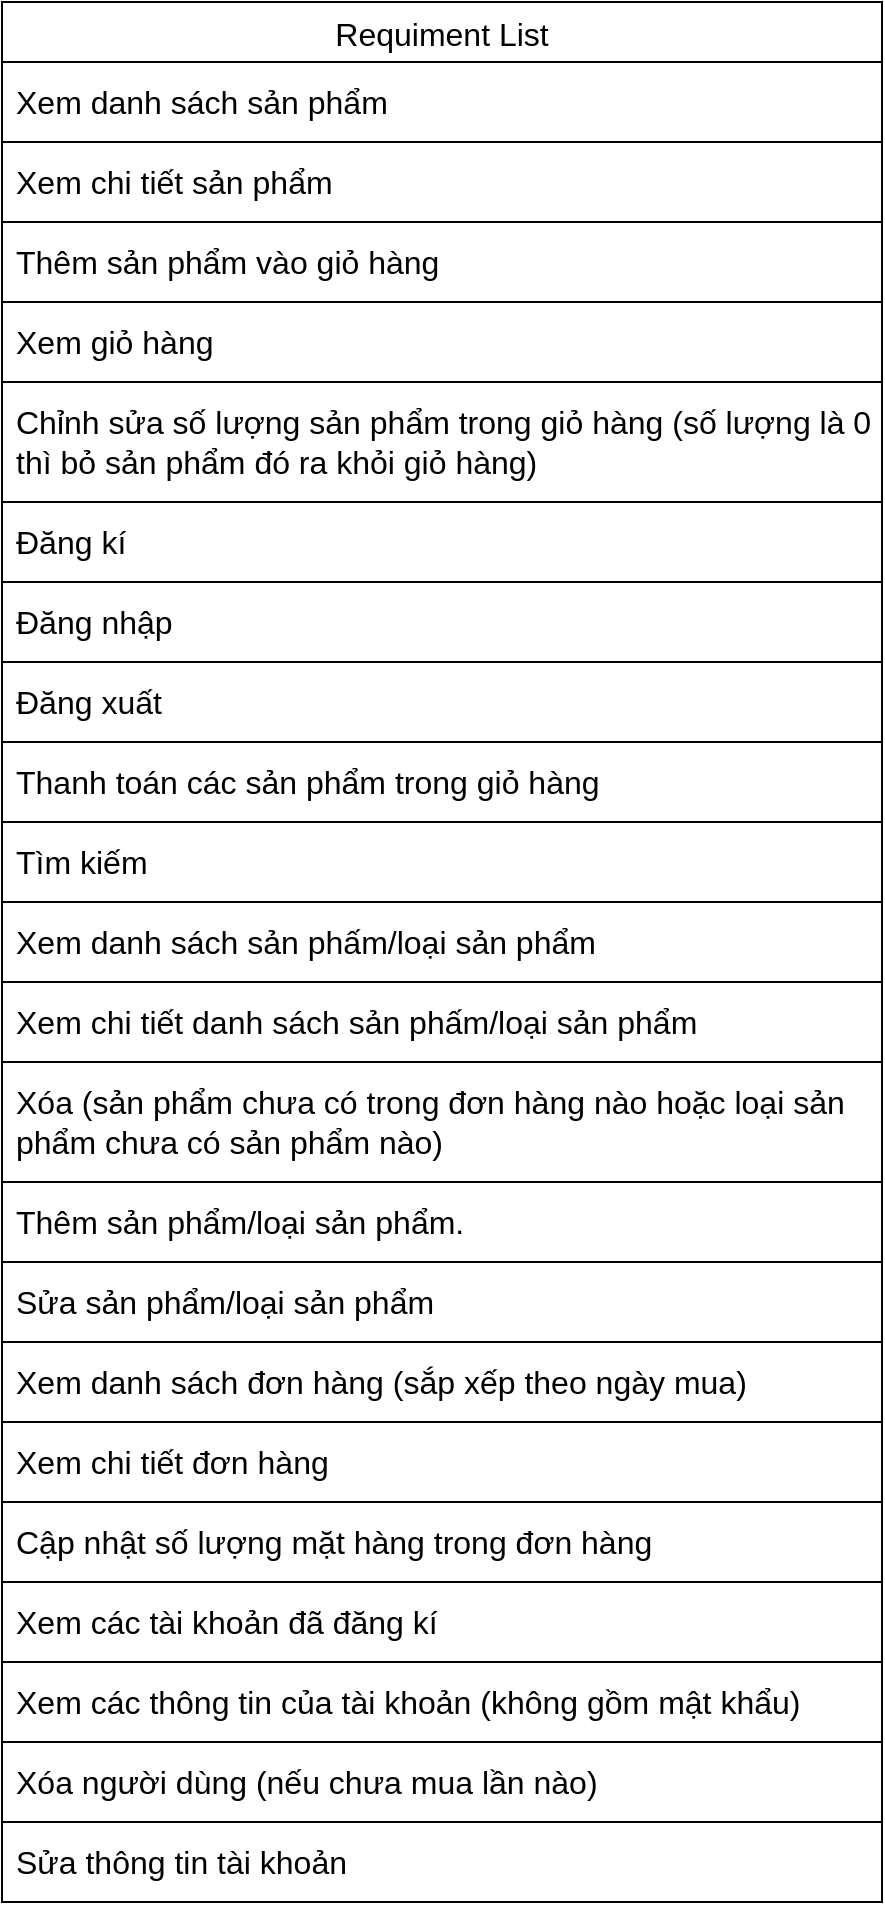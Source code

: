 <mxfile version="22.1.7" type="device" pages="4">
  <diagram name="RequimentList" id="X8QHpXMox6cn9RcehxVi">
    <mxGraphModel dx="1434" dy="782" grid="1" gridSize="10" guides="1" tooltips="1" connect="1" arrows="1" fold="1" page="1" pageScale="1" pageWidth="1200" pageHeight="1920" math="0" shadow="0">
      <root>
        <mxCell id="0" />
        <mxCell id="1" parent="0" />
        <mxCell id="G0fGuqVAg7dO8BmrVr1w-50" value="Requiment List" style="shape=table;startSize=30;container=1;collapsible=0;childLayout=tableLayout;strokeColor=default;fontSize=16;" parent="1" vertex="1">
          <mxGeometry x="80" y="40" width="440" height="950" as="geometry" />
        </mxCell>
        <mxCell id="G0fGuqVAg7dO8BmrVr1w-51" value="" style="shape=tableRow;horizontal=0;startSize=0;swimlaneHead=0;swimlaneBody=0;strokeColor=inherit;top=0;left=0;bottom=0;right=0;collapsible=0;dropTarget=0;fillColor=none;points=[[0,0.5],[1,0.5]];portConstraint=eastwest;fontSize=16;" parent="G0fGuqVAg7dO8BmrVr1w-50" vertex="1">
          <mxGeometry y="30" width="440" height="40" as="geometry" />
        </mxCell>
        <mxCell id="G0fGuqVAg7dO8BmrVr1w-52" value="Xem danh sách sản phẩm" style="shape=partialRectangle;html=1;whiteSpace=wrap;connectable=0;strokeColor=inherit;overflow=hidden;fillColor=none;top=0;left=0;bottom=0;right=0;pointerEvents=1;fontSize=16;align=left;spacingLeft=5;" parent="G0fGuqVAg7dO8BmrVr1w-51" vertex="1">
          <mxGeometry width="440" height="40" as="geometry">
            <mxRectangle width="440" height="40" as="alternateBounds" />
          </mxGeometry>
        </mxCell>
        <mxCell id="G0fGuqVAg7dO8BmrVr1w-55" value="" style="shape=tableRow;horizontal=0;startSize=0;swimlaneHead=0;swimlaneBody=0;strokeColor=inherit;top=0;left=0;bottom=0;right=0;collapsible=0;dropTarget=0;fillColor=none;points=[[0,0.5],[1,0.5]];portConstraint=eastwest;fontSize=16;" parent="G0fGuqVAg7dO8BmrVr1w-50" vertex="1">
          <mxGeometry y="70" width="440" height="40" as="geometry" />
        </mxCell>
        <mxCell id="G0fGuqVAg7dO8BmrVr1w-56" value="Xem chi tiết sản phẩm" style="shape=partialRectangle;html=1;whiteSpace=wrap;connectable=0;strokeColor=inherit;overflow=hidden;fillColor=none;top=0;left=0;bottom=0;right=0;pointerEvents=1;fontSize=16;align=left;spacingLeft=5;" parent="G0fGuqVAg7dO8BmrVr1w-55" vertex="1">
          <mxGeometry width="440" height="40" as="geometry">
            <mxRectangle width="440" height="40" as="alternateBounds" />
          </mxGeometry>
        </mxCell>
        <mxCell id="G0fGuqVAg7dO8BmrVr1w-93" style="shape=tableRow;horizontal=0;startSize=0;swimlaneHead=0;swimlaneBody=0;strokeColor=inherit;top=0;left=0;bottom=0;right=0;collapsible=0;dropTarget=0;fillColor=none;points=[[0,0.5],[1,0.5]];portConstraint=eastwest;fontSize=16;" parent="G0fGuqVAg7dO8BmrVr1w-50" vertex="1">
          <mxGeometry y="110" width="440" height="40" as="geometry" />
        </mxCell>
        <mxCell id="G0fGuqVAg7dO8BmrVr1w-94" value="Thêm sản phẩm vào giỏ hàng" style="shape=partialRectangle;html=1;whiteSpace=wrap;connectable=0;strokeColor=inherit;overflow=hidden;fillColor=none;top=0;left=0;bottom=0;right=0;pointerEvents=1;fontSize=16;align=left;spacingLeft=5;" parent="G0fGuqVAg7dO8BmrVr1w-93" vertex="1">
          <mxGeometry width="440" height="40" as="geometry">
            <mxRectangle width="440" height="40" as="alternateBounds" />
          </mxGeometry>
        </mxCell>
        <mxCell id="G0fGuqVAg7dO8BmrVr1w-91" style="shape=tableRow;horizontal=0;startSize=0;swimlaneHead=0;swimlaneBody=0;strokeColor=inherit;top=0;left=0;bottom=0;right=0;collapsible=0;dropTarget=0;fillColor=none;points=[[0,0.5],[1,0.5]];portConstraint=eastwest;fontSize=16;" parent="G0fGuqVAg7dO8BmrVr1w-50" vertex="1">
          <mxGeometry y="150" width="440" height="40" as="geometry" />
        </mxCell>
        <mxCell id="G0fGuqVAg7dO8BmrVr1w-92" value="Xem giỏ hàng" style="shape=partialRectangle;html=1;whiteSpace=wrap;connectable=0;strokeColor=inherit;overflow=hidden;fillColor=none;top=0;left=0;bottom=0;right=0;pointerEvents=1;fontSize=16;align=left;spacingLeft=5;" parent="G0fGuqVAg7dO8BmrVr1w-91" vertex="1">
          <mxGeometry width="440" height="40" as="geometry">
            <mxRectangle width="440" height="40" as="alternateBounds" />
          </mxGeometry>
        </mxCell>
        <mxCell id="G0fGuqVAg7dO8BmrVr1w-89" style="shape=tableRow;horizontal=0;startSize=0;swimlaneHead=0;swimlaneBody=0;strokeColor=inherit;top=0;left=0;bottom=0;right=0;collapsible=0;dropTarget=0;fillColor=none;points=[[0,0.5],[1,0.5]];portConstraint=eastwest;fontSize=16;" parent="G0fGuqVAg7dO8BmrVr1w-50" vertex="1">
          <mxGeometry y="190" width="440" height="60" as="geometry" />
        </mxCell>
        <mxCell id="G0fGuqVAg7dO8BmrVr1w-90" value="Chỉnh sửa số lượng sản phẩm trong giỏ hàng (số lượng là 0 thì bỏ sản phẩm đó ra khỏi giỏ hàng)" style="shape=partialRectangle;html=1;whiteSpace=wrap;connectable=0;strokeColor=inherit;overflow=hidden;fillColor=none;top=0;left=0;bottom=0;right=0;pointerEvents=1;fontSize=16;align=left;spacingLeft=5;" parent="G0fGuqVAg7dO8BmrVr1w-89" vertex="1">
          <mxGeometry width="440" height="60" as="geometry">
            <mxRectangle width="440" height="60" as="alternateBounds" />
          </mxGeometry>
        </mxCell>
        <mxCell id="G0fGuqVAg7dO8BmrVr1w-87" style="shape=tableRow;horizontal=0;startSize=0;swimlaneHead=0;swimlaneBody=0;strokeColor=inherit;top=0;left=0;bottom=0;right=0;collapsible=0;dropTarget=0;fillColor=none;points=[[0,0.5],[1,0.5]];portConstraint=eastwest;fontSize=16;" parent="G0fGuqVAg7dO8BmrVr1w-50" vertex="1">
          <mxGeometry y="250" width="440" height="40" as="geometry" />
        </mxCell>
        <mxCell id="G0fGuqVAg7dO8BmrVr1w-88" value="Đăng kí" style="shape=partialRectangle;html=1;whiteSpace=wrap;connectable=0;strokeColor=inherit;overflow=hidden;fillColor=none;top=0;left=0;bottom=0;right=0;pointerEvents=1;fontSize=16;align=left;spacingLeft=5;" parent="G0fGuqVAg7dO8BmrVr1w-87" vertex="1">
          <mxGeometry width="440" height="40" as="geometry">
            <mxRectangle width="440" height="40" as="alternateBounds" />
          </mxGeometry>
        </mxCell>
        <mxCell id="G0fGuqVAg7dO8BmrVr1w-107" style="shape=tableRow;horizontal=0;startSize=0;swimlaneHead=0;swimlaneBody=0;strokeColor=inherit;top=0;left=0;bottom=0;right=0;collapsible=0;dropTarget=0;fillColor=none;points=[[0,0.5],[1,0.5]];portConstraint=eastwest;fontSize=16;" parent="G0fGuqVAg7dO8BmrVr1w-50" vertex="1">
          <mxGeometry y="290" width="440" height="40" as="geometry" />
        </mxCell>
        <mxCell id="G0fGuqVAg7dO8BmrVr1w-108" value="Đăng nhập" style="shape=partialRectangle;html=1;whiteSpace=wrap;connectable=0;strokeColor=inherit;overflow=hidden;fillColor=none;top=0;left=0;bottom=0;right=0;pointerEvents=1;fontSize=16;align=left;spacingLeft=5;" parent="G0fGuqVAg7dO8BmrVr1w-107" vertex="1">
          <mxGeometry width="440" height="40" as="geometry">
            <mxRectangle width="440" height="40" as="alternateBounds" />
          </mxGeometry>
        </mxCell>
        <mxCell id="G0fGuqVAg7dO8BmrVr1w-85" style="shape=tableRow;horizontal=0;startSize=0;swimlaneHead=0;swimlaneBody=0;strokeColor=inherit;top=0;left=0;bottom=0;right=0;collapsible=0;dropTarget=0;fillColor=none;points=[[0,0.5],[1,0.5]];portConstraint=eastwest;fontSize=16;" parent="G0fGuqVAg7dO8BmrVr1w-50" vertex="1">
          <mxGeometry y="330" width="440" height="40" as="geometry" />
        </mxCell>
        <mxCell id="G0fGuqVAg7dO8BmrVr1w-86" value="Đăng xuất" style="shape=partialRectangle;html=1;whiteSpace=wrap;connectable=0;strokeColor=inherit;overflow=hidden;fillColor=none;top=0;left=0;bottom=0;right=0;pointerEvents=1;fontSize=16;align=left;spacingLeft=5;" parent="G0fGuqVAg7dO8BmrVr1w-85" vertex="1">
          <mxGeometry width="440" height="40" as="geometry">
            <mxRectangle width="440" height="40" as="alternateBounds" />
          </mxGeometry>
        </mxCell>
        <mxCell id="G0fGuqVAg7dO8BmrVr1w-83" style="shape=tableRow;horizontal=0;startSize=0;swimlaneHead=0;swimlaneBody=0;strokeColor=inherit;top=0;left=0;bottom=0;right=0;collapsible=0;dropTarget=0;fillColor=none;points=[[0,0.5],[1,0.5]];portConstraint=eastwest;fontSize=16;" parent="G0fGuqVAg7dO8BmrVr1w-50" vertex="1">
          <mxGeometry y="370" width="440" height="40" as="geometry" />
        </mxCell>
        <mxCell id="G0fGuqVAg7dO8BmrVr1w-84" value="Thanh toán các sản phẩm trong giỏ hàng" style="shape=partialRectangle;html=1;whiteSpace=wrap;connectable=0;strokeColor=inherit;overflow=hidden;fillColor=none;top=0;left=0;bottom=0;right=0;pointerEvents=1;fontSize=16;align=left;spacingLeft=5;" parent="G0fGuqVAg7dO8BmrVr1w-83" vertex="1">
          <mxGeometry width="440" height="40" as="geometry">
            <mxRectangle width="440" height="40" as="alternateBounds" />
          </mxGeometry>
        </mxCell>
        <mxCell id="G0fGuqVAg7dO8BmrVr1w-81" style="shape=tableRow;horizontal=0;startSize=0;swimlaneHead=0;swimlaneBody=0;strokeColor=inherit;top=0;left=0;bottom=0;right=0;collapsible=0;dropTarget=0;fillColor=none;points=[[0,0.5],[1,0.5]];portConstraint=eastwest;fontSize=16;" parent="G0fGuqVAg7dO8BmrVr1w-50" vertex="1">
          <mxGeometry y="410" width="440" height="40" as="geometry" />
        </mxCell>
        <mxCell id="G0fGuqVAg7dO8BmrVr1w-82" value="Tìm kiếm" style="shape=partialRectangle;html=1;whiteSpace=wrap;connectable=0;strokeColor=inherit;overflow=hidden;fillColor=none;top=0;left=0;bottom=0;right=0;pointerEvents=1;fontSize=16;align=left;spacingLeft=5;" parent="G0fGuqVAg7dO8BmrVr1w-81" vertex="1">
          <mxGeometry width="440" height="40" as="geometry">
            <mxRectangle width="440" height="40" as="alternateBounds" />
          </mxGeometry>
        </mxCell>
        <mxCell id="G0fGuqVAg7dO8BmrVr1w-79" style="shape=tableRow;horizontal=0;startSize=0;swimlaneHead=0;swimlaneBody=0;strokeColor=inherit;top=0;left=0;bottom=0;right=0;collapsible=0;dropTarget=0;fillColor=none;points=[[0,0.5],[1,0.5]];portConstraint=eastwest;fontSize=16;" parent="G0fGuqVAg7dO8BmrVr1w-50" vertex="1">
          <mxGeometry y="450" width="440" height="40" as="geometry" />
        </mxCell>
        <mxCell id="G0fGuqVAg7dO8BmrVr1w-80" value="Xem danh sách sản phấm/loại sản phẩm" style="shape=partialRectangle;html=1;whiteSpace=wrap;connectable=0;strokeColor=inherit;overflow=hidden;fillColor=none;top=0;left=0;bottom=0;right=0;pointerEvents=1;fontSize=16;align=left;spacingLeft=5;" parent="G0fGuqVAg7dO8BmrVr1w-79" vertex="1">
          <mxGeometry width="440" height="40" as="geometry">
            <mxRectangle width="440" height="40" as="alternateBounds" />
          </mxGeometry>
        </mxCell>
        <mxCell id="G0fGuqVAg7dO8BmrVr1w-77" style="shape=tableRow;horizontal=0;startSize=0;swimlaneHead=0;swimlaneBody=0;strokeColor=inherit;top=0;left=0;bottom=0;right=0;collapsible=0;dropTarget=0;fillColor=none;points=[[0,0.5],[1,0.5]];portConstraint=eastwest;fontSize=16;" parent="G0fGuqVAg7dO8BmrVr1w-50" vertex="1">
          <mxGeometry y="490" width="440" height="40" as="geometry" />
        </mxCell>
        <mxCell id="G0fGuqVAg7dO8BmrVr1w-78" value="Xem chi tiết danh sách sản phấm/loại sản phẩm" style="shape=partialRectangle;html=1;whiteSpace=wrap;connectable=0;strokeColor=inherit;overflow=hidden;fillColor=none;top=0;left=0;bottom=0;right=0;pointerEvents=1;fontSize=16;align=left;spacingLeft=5;" parent="G0fGuqVAg7dO8BmrVr1w-77" vertex="1">
          <mxGeometry width="440" height="40" as="geometry">
            <mxRectangle width="440" height="40" as="alternateBounds" />
          </mxGeometry>
        </mxCell>
        <mxCell id="G0fGuqVAg7dO8BmrVr1w-75" style="shape=tableRow;horizontal=0;startSize=0;swimlaneHead=0;swimlaneBody=0;strokeColor=inherit;top=0;left=0;bottom=0;right=0;collapsible=0;dropTarget=0;fillColor=none;points=[[0,0.5],[1,0.5]];portConstraint=eastwest;fontSize=16;" parent="G0fGuqVAg7dO8BmrVr1w-50" vertex="1">
          <mxGeometry y="530" width="440" height="60" as="geometry" />
        </mxCell>
        <mxCell id="G0fGuqVAg7dO8BmrVr1w-76" value="Xóa (sản phẩm chưa có trong đơn hàng nào hoặc loại sản phẩm chưa có sản phẩm nào)" style="shape=partialRectangle;html=1;whiteSpace=wrap;connectable=0;strokeColor=inherit;overflow=hidden;fillColor=none;top=0;left=0;bottom=0;right=0;pointerEvents=1;fontSize=16;align=left;spacingLeft=5;" parent="G0fGuqVAg7dO8BmrVr1w-75" vertex="1">
          <mxGeometry width="440" height="60" as="geometry">
            <mxRectangle width="440" height="60" as="alternateBounds" />
          </mxGeometry>
        </mxCell>
        <mxCell id="G0fGuqVAg7dO8BmrVr1w-73" style="shape=tableRow;horizontal=0;startSize=0;swimlaneHead=0;swimlaneBody=0;strokeColor=inherit;top=0;left=0;bottom=0;right=0;collapsible=0;dropTarget=0;fillColor=none;points=[[0,0.5],[1,0.5]];portConstraint=eastwest;fontSize=16;" parent="G0fGuqVAg7dO8BmrVr1w-50" vertex="1">
          <mxGeometry y="590" width="440" height="40" as="geometry" />
        </mxCell>
        <mxCell id="G0fGuqVAg7dO8BmrVr1w-74" value="Thêm sản phẩm/loại sản phẩm." style="shape=partialRectangle;html=1;whiteSpace=wrap;connectable=0;strokeColor=inherit;overflow=hidden;fillColor=none;top=0;left=0;bottom=0;right=0;pointerEvents=1;fontSize=16;align=left;spacingLeft=5;" parent="G0fGuqVAg7dO8BmrVr1w-73" vertex="1">
          <mxGeometry width="440" height="40" as="geometry">
            <mxRectangle width="440" height="40" as="alternateBounds" />
          </mxGeometry>
        </mxCell>
        <mxCell id="G0fGuqVAg7dO8BmrVr1w-71" style="shape=tableRow;horizontal=0;startSize=0;swimlaneHead=0;swimlaneBody=0;strokeColor=inherit;top=0;left=0;bottom=0;right=0;collapsible=0;dropTarget=0;fillColor=none;points=[[0,0.5],[1,0.5]];portConstraint=eastwest;fontSize=16;" parent="G0fGuqVAg7dO8BmrVr1w-50" vertex="1">
          <mxGeometry y="630" width="440" height="40" as="geometry" />
        </mxCell>
        <mxCell id="G0fGuqVAg7dO8BmrVr1w-72" value="Sửa sản phẩm/loại sản phẩm" style="shape=partialRectangle;html=1;whiteSpace=wrap;connectable=0;strokeColor=inherit;overflow=hidden;fillColor=none;top=0;left=0;bottom=0;right=0;pointerEvents=1;fontSize=16;align=left;spacingLeft=5;" parent="G0fGuqVAg7dO8BmrVr1w-71" vertex="1">
          <mxGeometry width="440" height="40" as="geometry">
            <mxRectangle width="440" height="40" as="alternateBounds" />
          </mxGeometry>
        </mxCell>
        <mxCell id="G0fGuqVAg7dO8BmrVr1w-69" style="shape=tableRow;horizontal=0;startSize=0;swimlaneHead=0;swimlaneBody=0;strokeColor=inherit;top=0;left=0;bottom=0;right=0;collapsible=0;dropTarget=0;fillColor=none;points=[[0,0.5],[1,0.5]];portConstraint=eastwest;fontSize=16;" parent="G0fGuqVAg7dO8BmrVr1w-50" vertex="1">
          <mxGeometry y="670" width="440" height="40" as="geometry" />
        </mxCell>
        <mxCell id="G0fGuqVAg7dO8BmrVr1w-70" value="Xem danh sách đơn hàng (sắp xếp theo ngày mua)" style="shape=partialRectangle;html=1;whiteSpace=wrap;connectable=0;strokeColor=inherit;overflow=hidden;fillColor=none;top=0;left=0;bottom=0;right=0;pointerEvents=1;fontSize=16;align=left;spacingLeft=5;" parent="G0fGuqVAg7dO8BmrVr1w-69" vertex="1">
          <mxGeometry width="440" height="40" as="geometry">
            <mxRectangle width="440" height="40" as="alternateBounds" />
          </mxGeometry>
        </mxCell>
        <mxCell id="G0fGuqVAg7dO8BmrVr1w-67" style="shape=tableRow;horizontal=0;startSize=0;swimlaneHead=0;swimlaneBody=0;strokeColor=inherit;top=0;left=0;bottom=0;right=0;collapsible=0;dropTarget=0;fillColor=none;points=[[0,0.5],[1,0.5]];portConstraint=eastwest;fontSize=16;" parent="G0fGuqVAg7dO8BmrVr1w-50" vertex="1">
          <mxGeometry y="710" width="440" height="40" as="geometry" />
        </mxCell>
        <mxCell id="G0fGuqVAg7dO8BmrVr1w-68" value="Xem chi tiết đơn hàng" style="shape=partialRectangle;html=1;whiteSpace=wrap;connectable=0;strokeColor=inherit;overflow=hidden;fillColor=none;top=0;left=0;bottom=0;right=0;pointerEvents=1;fontSize=16;align=left;spacingLeft=5;" parent="G0fGuqVAg7dO8BmrVr1w-67" vertex="1">
          <mxGeometry width="440" height="40" as="geometry">
            <mxRectangle width="440" height="40" as="alternateBounds" />
          </mxGeometry>
        </mxCell>
        <mxCell id="G0fGuqVAg7dO8BmrVr1w-65" style="shape=tableRow;horizontal=0;startSize=0;swimlaneHead=0;swimlaneBody=0;strokeColor=inherit;top=0;left=0;bottom=0;right=0;collapsible=0;dropTarget=0;fillColor=none;points=[[0,0.5],[1,0.5]];portConstraint=eastwest;fontSize=16;" parent="G0fGuqVAg7dO8BmrVr1w-50" vertex="1">
          <mxGeometry y="750" width="440" height="40" as="geometry" />
        </mxCell>
        <mxCell id="G0fGuqVAg7dO8BmrVr1w-66" value="Cập nhật số lượng mặt hàng trong đơn hàng" style="shape=partialRectangle;html=1;whiteSpace=wrap;connectable=0;strokeColor=inherit;overflow=hidden;fillColor=none;top=0;left=0;bottom=0;right=0;pointerEvents=1;fontSize=16;align=left;spacingLeft=5;" parent="G0fGuqVAg7dO8BmrVr1w-65" vertex="1">
          <mxGeometry width="440" height="40" as="geometry">
            <mxRectangle width="440" height="40" as="alternateBounds" />
          </mxGeometry>
        </mxCell>
        <mxCell id="G0fGuqVAg7dO8BmrVr1w-63" style="shape=tableRow;horizontal=0;startSize=0;swimlaneHead=0;swimlaneBody=0;strokeColor=inherit;top=0;left=0;bottom=0;right=0;collapsible=0;dropTarget=0;fillColor=none;points=[[0,0.5],[1,0.5]];portConstraint=eastwest;fontSize=16;" parent="G0fGuqVAg7dO8BmrVr1w-50" vertex="1">
          <mxGeometry y="790" width="440" height="40" as="geometry" />
        </mxCell>
        <mxCell id="G0fGuqVAg7dO8BmrVr1w-64" value="Xem các tài khoản đã đăng kí" style="shape=partialRectangle;html=1;whiteSpace=wrap;connectable=0;strokeColor=inherit;overflow=hidden;fillColor=none;top=0;left=0;bottom=0;right=0;pointerEvents=1;fontSize=16;align=left;spacingLeft=5;" parent="G0fGuqVAg7dO8BmrVr1w-63" vertex="1">
          <mxGeometry width="440" height="40" as="geometry">
            <mxRectangle width="440" height="40" as="alternateBounds" />
          </mxGeometry>
        </mxCell>
        <mxCell id="G0fGuqVAg7dO8BmrVr1w-105" style="shape=tableRow;horizontal=0;startSize=0;swimlaneHead=0;swimlaneBody=0;strokeColor=inherit;top=0;left=0;bottom=0;right=0;collapsible=0;dropTarget=0;fillColor=none;points=[[0,0.5],[1,0.5]];portConstraint=eastwest;fontSize=16;" parent="G0fGuqVAg7dO8BmrVr1w-50" vertex="1">
          <mxGeometry y="830" width="440" height="40" as="geometry" />
        </mxCell>
        <mxCell id="G0fGuqVAg7dO8BmrVr1w-106" value="Xem các thông tin của tài khoản (không gồm mật khẩu)" style="shape=partialRectangle;html=1;whiteSpace=wrap;connectable=0;strokeColor=inherit;overflow=hidden;fillColor=none;top=0;left=0;bottom=0;right=0;pointerEvents=1;fontSize=16;align=left;spacingLeft=5;" parent="G0fGuqVAg7dO8BmrVr1w-105" vertex="1">
          <mxGeometry width="440" height="40" as="geometry">
            <mxRectangle width="440" height="40" as="alternateBounds" />
          </mxGeometry>
        </mxCell>
        <mxCell id="G0fGuqVAg7dO8BmrVr1w-103" style="shape=tableRow;horizontal=0;startSize=0;swimlaneHead=0;swimlaneBody=0;strokeColor=inherit;top=0;left=0;bottom=0;right=0;collapsible=0;dropTarget=0;fillColor=none;points=[[0,0.5],[1,0.5]];portConstraint=eastwest;fontSize=16;" parent="G0fGuqVAg7dO8BmrVr1w-50" vertex="1">
          <mxGeometry y="870" width="440" height="40" as="geometry" />
        </mxCell>
        <mxCell id="G0fGuqVAg7dO8BmrVr1w-104" value="Xóa người dùng (nếu chưa mua lần nào)" style="shape=partialRectangle;html=1;whiteSpace=wrap;connectable=0;strokeColor=inherit;overflow=hidden;fillColor=none;top=0;left=0;bottom=0;right=0;pointerEvents=1;fontSize=16;align=left;spacingLeft=5;" parent="G0fGuqVAg7dO8BmrVr1w-103" vertex="1">
          <mxGeometry width="440" height="40" as="geometry">
            <mxRectangle width="440" height="40" as="alternateBounds" />
          </mxGeometry>
        </mxCell>
        <mxCell id="G0fGuqVAg7dO8BmrVr1w-101" style="shape=tableRow;horizontal=0;startSize=0;swimlaneHead=0;swimlaneBody=0;strokeColor=inherit;top=0;left=0;bottom=0;right=0;collapsible=0;dropTarget=0;fillColor=none;points=[[0,0.5],[1,0.5]];portConstraint=eastwest;fontSize=16;" parent="G0fGuqVAg7dO8BmrVr1w-50" vertex="1">
          <mxGeometry y="910" width="440" height="40" as="geometry" />
        </mxCell>
        <mxCell id="G0fGuqVAg7dO8BmrVr1w-102" value="Sửa thông tin tài khoản" style="shape=partialRectangle;html=1;whiteSpace=wrap;connectable=0;strokeColor=inherit;overflow=hidden;fillColor=none;top=0;left=0;bottom=0;right=0;pointerEvents=1;fontSize=16;align=left;spacingLeft=5;" parent="G0fGuqVAg7dO8BmrVr1w-101" vertex="1">
          <mxGeometry width="440" height="40" as="geometry">
            <mxRectangle width="440" height="40" as="alternateBounds" />
          </mxGeometry>
        </mxCell>
      </root>
    </mxGraphModel>
  </diagram>
  <diagram id="OShgHnE2qp1xPFPAqx9z" name="UseCase">
    <mxGraphModel dx="2049" dy="1117" grid="1" gridSize="10" guides="1" tooltips="1" connect="1" arrows="1" fold="1" page="1" pageScale="1" pageWidth="1200" pageHeight="1920" math="0" shadow="0">
      <root>
        <mxCell id="0" />
        <mxCell id="1" parent="0" />
        <mxCell id="28dGSZrOX-sZEnEqsiLO-168" value="Hệ thống giới thiệu, bán sách trực tuyến" style="html=1;whiteSpace=wrap;verticalAlign=top;fontSize=19;fontFamily=Tahoma;fontStyle=1" parent="1" vertex="1">
          <mxGeometry x="240" y="80" width="640" height="1280" as="geometry" />
        </mxCell>
        <mxCell id="GGVJIAKVEMv9T9t5b9J2-1" value="Guest" style="shape=umlActor;verticalLabelPosition=bottom;verticalAlign=top;html=1;fontFamily=Tahoma;" parent="1" vertex="1">
          <mxGeometry x="90.02" y="295" width="30" height="60" as="geometry" />
        </mxCell>
        <mxCell id="GGVJIAKVEMv9T9t5b9J2-2" value="Xem danh sách" style="ellipse;whiteSpace=wrap;html=1;fontFamily=Tahoma;" parent="1" vertex="1">
          <mxGeometry x="320" y="150" width="120" height="50" as="geometry" />
        </mxCell>
        <mxCell id="GGVJIAKVEMv9T9t5b9J2-3" value="Xem chi tiết" style="ellipse;whiteSpace=wrap;html=1;fontFamily=Tahoma;" parent="1" vertex="1">
          <mxGeometry x="320" y="240" width="120" height="50" as="geometry" />
        </mxCell>
        <mxCell id="GGVJIAKVEMv9T9t5b9J2-4" value="Thêm vào giỏ hàng" style="ellipse;whiteSpace=wrap;html=1;fontFamily=Tahoma;" parent="1" vertex="1">
          <mxGeometry x="520.0" y="150" width="120" height="50" as="geometry" />
        </mxCell>
        <mxCell id="GGVJIAKVEMv9T9t5b9J2-5" value="Xem giỏ hàng" style="ellipse;whiteSpace=wrap;html=1;fontFamily=Tahoma;" parent="1" vertex="1">
          <mxGeometry x="320" y="300" width="120" height="50" as="geometry" />
        </mxCell>
        <mxCell id="GGVJIAKVEMv9T9t5b9J2-7" value=" Sửa số lượng&lt;br&gt;trong giỏ hàng" style="ellipse;whiteSpace=wrap;html=1;fontFamily=Tahoma;" parent="1" vertex="1">
          <mxGeometry x="320" y="390" width="120" height="50" as="geometry" />
        </mxCell>
        <mxCell id="GGVJIAKVEMv9T9t5b9J2-8" value="Đăng kí tài khoản" style="ellipse;whiteSpace=wrap;html=1;fontFamily=Tahoma;" parent="1" vertex="1">
          <mxGeometry x="320" y="450" width="120" height="50" as="geometry" />
        </mxCell>
        <mxCell id="GGVJIAKVEMv9T9t5b9J2-11" value="&amp;lt;&amp;lt;extend&amp;gt;&amp;gt;" style="html=1;verticalAlign=bottom;labelBackgroundColor=default;endArrow=open;endFill=0;dashed=1;rounded=0;fontFamily=Tahoma;" parent="1" source="GGVJIAKVEMv9T9t5b9J2-3" target="GGVJIAKVEMv9T9t5b9J2-2" edge="1">
          <mxGeometry x="-0.5" width="160" relative="1" as="geometry">
            <mxPoint x="630.05" y="287.7" as="sourcePoint" />
            <mxPoint x="682.05" y="239.7" as="targetPoint" />
            <mxPoint as="offset" />
          </mxGeometry>
        </mxCell>
        <mxCell id="GGVJIAKVEMv9T9t5b9J2-15" value="" style="html=1;verticalAlign=bottom;labelBackgroundColor=none;endArrow=classic;endFill=1;endSize=8;rounded=0;fontFamily=Tahoma;" parent="1" source="GGVJIAKVEMv9T9t5b9J2-31" target="GGVJIAKVEMv9T9t5b9J2-35" edge="1">
          <mxGeometry width="160" relative="1" as="geometry">
            <mxPoint x="227.06" y="530" as="sourcePoint" />
            <mxPoint x="307.06" y="530" as="targetPoint" />
          </mxGeometry>
        </mxCell>
        <mxCell id="GGVJIAKVEMv9T9t5b9J2-16" value="" style="html=1;verticalAlign=bottom;labelBackgroundColor=none;endArrow=classic;endFill=1;endSize=8;rounded=0;fontFamily=Tahoma;" parent="1" source="GGVJIAKVEMv9T9t5b9J2-31" target="GGVJIAKVEMv9T9t5b9J2-34" edge="1">
          <mxGeometry width="160" relative="1" as="geometry">
            <mxPoint x="237.06" y="540" as="sourcePoint" />
            <mxPoint x="317.06" y="540" as="targetPoint" />
          </mxGeometry>
        </mxCell>
        <mxCell id="GGVJIAKVEMv9T9t5b9J2-18" value="" style="html=1;verticalAlign=bottom;labelBackgroundColor=none;endArrow=classic;endFill=1;endSize=8;rounded=0;fontFamily=Tahoma;" parent="1" source="GGVJIAKVEMv9T9t5b9J2-1" target="GGVJIAKVEMv9T9t5b9J2-8" edge="1">
          <mxGeometry width="160" relative="1" as="geometry">
            <mxPoint x="177.06" y="150" as="sourcePoint" />
            <mxPoint x="257.06" y="150" as="targetPoint" />
          </mxGeometry>
        </mxCell>
        <mxCell id="GGVJIAKVEMv9T9t5b9J2-20" value="" style="html=1;verticalAlign=bottom;labelBackgroundColor=none;endArrow=classic;endFill=1;endSize=8;rounded=0;fontFamily=Tahoma;" parent="1" source="GGVJIAKVEMv9T9t5b9J2-1" target="GGVJIAKVEMv9T9t5b9J2-5" edge="1">
          <mxGeometry width="160" relative="1" as="geometry">
            <mxPoint x="197.06" y="170" as="sourcePoint" />
            <mxPoint x="277.06" y="170" as="targetPoint" />
          </mxGeometry>
        </mxCell>
        <mxCell id="GGVJIAKVEMv9T9t5b9J2-21" value="" style="html=1;verticalAlign=bottom;labelBackgroundColor=none;endArrow=classic;endFill=1;endSize=8;rounded=0;fontFamily=Tahoma;" parent="1" source="GGVJIAKVEMv9T9t5b9J2-1" target="GGVJIAKVEMv9T9t5b9J2-3" edge="1">
          <mxGeometry width="160" relative="1" as="geometry">
            <mxPoint x="207.06" y="180" as="sourcePoint" />
            <mxPoint x="287.06" y="180" as="targetPoint" />
          </mxGeometry>
        </mxCell>
        <mxCell id="GGVJIAKVEMv9T9t5b9J2-22" value="" style="html=1;verticalAlign=bottom;labelBackgroundColor=none;endArrow=classic;endFill=1;endSize=8;rounded=0;fontFamily=Tahoma;" parent="1" source="GGVJIAKVEMv9T9t5b9J2-1" target="GGVJIAKVEMv9T9t5b9J2-2" edge="1">
          <mxGeometry width="160" relative="1" as="geometry">
            <mxPoint x="237.06" y="279.71" as="sourcePoint" />
            <mxPoint x="317.06" y="279.71" as="targetPoint" />
          </mxGeometry>
        </mxCell>
        <mxCell id="GGVJIAKVEMv9T9t5b9J2-26" value="&amp;lt;&amp;lt;extend&amp;gt;&amp;gt;" style="html=1;verticalAlign=bottom;labelBackgroundColor=default;endArrow=open;endFill=0;dashed=1;rounded=0;fontFamily=Tahoma;" parent="1" source="28dGSZrOX-sZEnEqsiLO-69" target="28dGSZrOX-sZEnEqsiLO-50" edge="1">
          <mxGeometry x="-0.5" width="160" relative="1" as="geometry">
            <mxPoint x="397.07" y="644" as="sourcePoint" />
            <mxPoint x="477.07" y="644" as="targetPoint" />
            <mxPoint as="offset" />
          </mxGeometry>
        </mxCell>
        <mxCell id="GGVJIAKVEMv9T9t5b9J2-27" value="&amp;lt;&amp;lt;extend&amp;gt;&amp;gt;" style="html=1;verticalAlign=bottom;labelBackgroundColor=default;endArrow=open;endFill=0;dashed=1;rounded=0;fontFamily=Tahoma;" parent="1" source="28dGSZrOX-sZEnEqsiLO-70" target="28dGSZrOX-sZEnEqsiLO-50" edge="1">
          <mxGeometry width="160" relative="1" as="geometry">
            <mxPoint x="587.06" y="652" as="sourcePoint" />
            <mxPoint x="750" y="812" as="targetPoint" />
          </mxGeometry>
        </mxCell>
        <mxCell id="GGVJIAKVEMv9T9t5b9J2-29" value="&amp;lt;&amp;lt;extend&amp;gt;&amp;gt;" style="html=1;verticalAlign=bottom;labelBackgroundColor=default;endArrow=open;endFill=0;dashed=1;rounded=0;fontFamily=Tahoma;" parent="1" source="GGVJIAKVEMv9T9t5b9J2-4" target="GGVJIAKVEMv9T9t5b9J2-3" edge="1">
          <mxGeometry x="0.204" y="5" width="160" relative="1" as="geometry">
            <mxPoint x="490.0" y="140" as="sourcePoint" />
            <mxPoint x="570" y="140" as="targetPoint" />
            <mxPoint as="offset" />
          </mxGeometry>
        </mxCell>
        <mxCell id="GGVJIAKVEMv9T9t5b9J2-30" value="&amp;lt;&amp;lt;extend&amp;gt;&amp;gt;" style="html=1;verticalAlign=bottom;labelBackgroundColor=default;endArrow=open;endFill=0;dashed=1;rounded=0;fontFamily=Tahoma;" parent="1" source="GGVJIAKVEMv9T9t5b9J2-4" target="GGVJIAKVEMv9T9t5b9J2-2" edge="1">
          <mxGeometry width="160" relative="1" as="geometry">
            <mxPoint x="500.0" y="140" as="sourcePoint" />
            <mxPoint x="580" y="140" as="targetPoint" />
          </mxGeometry>
        </mxCell>
        <mxCell id="GGVJIAKVEMv9T9t5b9J2-31" value="Customer" style="shape=umlActor;verticalLabelPosition=bottom;verticalAlign=top;html=1;fontFamily=Tahoma;" parent="1" vertex="1">
          <mxGeometry x="90.02" y="575" width="30" height="60" as="geometry" />
        </mxCell>
        <mxCell id="GGVJIAKVEMv9T9t5b9J2-33" value="" style="endArrow=block;endSize=16;endFill=0;html=1;rounded=0;edgeStyle=orthogonalEdgeStyle;fontFamily=Tahoma;" parent="1" source="GGVJIAKVEMv9T9t5b9J2-31" target="GGVJIAKVEMv9T9t5b9J2-1" edge="1">
          <mxGeometry width="160" relative="1" as="geometry">
            <mxPoint x="320.02" y="650" as="sourcePoint" />
            <mxPoint x="480.02" y="650" as="targetPoint" />
            <Array as="points">
              <mxPoint x="60" y="590" />
              <mxPoint x="60" y="325" />
            </Array>
          </mxGeometry>
        </mxCell>
        <mxCell id="GGVJIAKVEMv9T9t5b9J2-34" value="Đăng nhập" style="ellipse;whiteSpace=wrap;html=1;fontFamily=Tahoma;" parent="1" vertex="1">
          <mxGeometry x="320" y="520" width="100" height="50" as="geometry" />
        </mxCell>
        <mxCell id="GGVJIAKVEMv9T9t5b9J2-35" value="Đăng xuất" style="ellipse;whiteSpace=wrap;html=1;fontFamily=Tahoma;" parent="1" vertex="1">
          <mxGeometry x="320" y="580" width="100" height="50" as="geometry" />
        </mxCell>
        <mxCell id="GGVJIAKVEMv9T9t5b9J2-41" value="Thanh toán&lt;br&gt;giỏ hàng" style="ellipse;whiteSpace=wrap;html=1;fontFamily=Tahoma;" parent="1" vertex="1">
          <mxGeometry x="320" y="640" width="100" height="50" as="geometry" />
        </mxCell>
        <mxCell id="GGVJIAKVEMv9T9t5b9J2-42" value="Tìm kiếm" style="ellipse;whiteSpace=wrap;html=1;fontFamily=Tahoma;" parent="1" vertex="1">
          <mxGeometry x="320" y="700" width="100" height="50" as="geometry" />
        </mxCell>
        <mxCell id="GGVJIAKVEMv9T9t5b9J2-43" value="" style="html=1;verticalAlign=bottom;labelBackgroundColor=none;endArrow=classic;endFill=1;endSize=8;rounded=0;fontFamily=Tahoma;" parent="1" source="GGVJIAKVEMv9T9t5b9J2-31" target="GGVJIAKVEMv9T9t5b9J2-41" edge="1">
          <mxGeometry width="160" relative="1" as="geometry">
            <mxPoint x="167.06" y="660.06" as="sourcePoint" />
            <mxPoint x="370.06" y="700.06" as="targetPoint" />
          </mxGeometry>
        </mxCell>
        <mxCell id="28dGSZrOX-sZEnEqsiLO-46" value="Admin" style="shape=umlActor;verticalLabelPosition=bottom;verticalAlign=top;html=1;fontFamily=Tahoma;" parent="1" vertex="1">
          <mxGeometry x="90.02" y="945" width="30" height="60" as="geometry" />
        </mxCell>
        <mxCell id="28dGSZrOX-sZEnEqsiLO-47" value="" style="endArrow=block;endSize=16;endFill=0;html=1;rounded=0;edgeStyle=orthogonalEdgeStyle;fontFamily=Tahoma;" parent="1" source="28dGSZrOX-sZEnEqsiLO-46" target="GGVJIAKVEMv9T9t5b9J2-31" edge="1">
          <mxGeometry width="160" relative="1" as="geometry">
            <mxPoint x="100.02" y="1060" as="sourcePoint" />
            <mxPoint x="100.02" y="700" as="targetPoint" />
            <Array as="points">
              <mxPoint x="60" y="975" />
              <mxPoint x="60" y="605" />
            </Array>
          </mxGeometry>
        </mxCell>
        <mxCell id="28dGSZrOX-sZEnEqsiLO-48" value="Xem danh sách&lt;br&gt;sản phẩm" style="ellipse;whiteSpace=wrap;html=1;fontFamily=Tahoma;" parent="1" vertex="1">
          <mxGeometry x="699.97" y="1110" width="100" height="50" as="geometry" />
        </mxCell>
        <mxCell id="28dGSZrOX-sZEnEqsiLO-49" value="Quản lý thông&lt;br&gt;tin sp/loại sp" style="ellipse;whiteSpace=wrap;html=1;fontFamily=Tahoma;" parent="1" vertex="1">
          <mxGeometry x="499.97" y="1110" width="120" height="50" as="geometry" />
        </mxCell>
        <mxCell id="28dGSZrOX-sZEnEqsiLO-50" value="Quản lý thông&lt;br style=&quot;border-color: var(--border-color);&quot;&gt;tin đơn hàng" style="ellipse;whiteSpace=wrap;html=1;fontFamily=Tahoma;" parent="1" vertex="1">
          <mxGeometry x="500" y="780" width="120" height="52" as="geometry" />
        </mxCell>
        <mxCell id="28dGSZrOX-sZEnEqsiLO-51" value="Quản lý thông&lt;br style=&quot;border-color: var(--border-color);&quot;&gt;tin tài khoản" style="ellipse;whiteSpace=wrap;html=1;fontFamily=Tahoma;" parent="1" vertex="1">
          <mxGeometry x="500" y="940" width="120" height="50" as="geometry" />
        </mxCell>
        <mxCell id="28dGSZrOX-sZEnEqsiLO-64" value="Xóa sản phẩm/loại sản phẩm" style="ellipse;whiteSpace=wrap;html=1;fontFamily=Tahoma;" parent="1" vertex="1">
          <mxGeometry x="319.97" y="1230" width="120" height="60" as="geometry" />
        </mxCell>
        <mxCell id="28dGSZrOX-sZEnEqsiLO-65" value="Xem chi tiết&lt;br&gt;danh sách" style="ellipse;whiteSpace=wrap;html=1;fontFamily=Tahoma;" parent="1" vertex="1">
          <mxGeometry x="319.97" y="1110" width="100" height="50" as="geometry" />
        </mxCell>
        <mxCell id="28dGSZrOX-sZEnEqsiLO-66" value="Sửa thông tin&lt;br&gt;tài khoản" style="ellipse;whiteSpace=wrap;html=1;fontFamily=Tahoma;" parent="1" vertex="1">
          <mxGeometry x="509.99" y="1030" width="100" height="50" as="geometry" />
        </mxCell>
        <mxCell id="28dGSZrOX-sZEnEqsiLO-69" value="Cập nhật số&lt;br&gt;lượng mặt hàng&amp;nbsp;" style="ellipse;whiteSpace=wrap;html=1;fontFamily=Tahoma;" parent="1" vertex="1">
          <mxGeometry x="500" y="872" width="120" height="50" as="geometry" />
        </mxCell>
        <mxCell id="28dGSZrOX-sZEnEqsiLO-70" value="Xem chi tiết&lt;br&gt;đơn hàng" style="ellipse;whiteSpace=wrap;html=1;fontFamily=Tahoma;" parent="1" vertex="1">
          <mxGeometry x="320" y="782" width="100" height="50" as="geometry" />
        </mxCell>
        <mxCell id="28dGSZrOX-sZEnEqsiLO-71" value="Xem danh sách&lt;br&gt;đơn hàng" style="ellipse;whiteSpace=wrap;html=1;fontFamily=Tahoma;" parent="1" vertex="1">
          <mxGeometry x="700.01" y="780" width="100" height="50" as="geometry" />
        </mxCell>
        <mxCell id="28dGSZrOX-sZEnEqsiLO-72" value="Sửa sản phẩm/loại sản phẩm" style="ellipse;whiteSpace=wrap;html=1;fontFamily=Tahoma;" parent="1" vertex="1">
          <mxGeometry x="520" y="1230" width="120" height="60" as="geometry" />
        </mxCell>
        <mxCell id="28dGSZrOX-sZEnEqsiLO-73" value="Thêm sản phẩm" style="ellipse;whiteSpace=wrap;html=1;fontFamily=Tahoma;" parent="1" vertex="1">
          <mxGeometry x="699.99" y="1190" width="99.98" height="40" as="geometry" />
        </mxCell>
        <mxCell id="28dGSZrOX-sZEnEqsiLO-74" value="Xóa tài khoản" style="ellipse;whiteSpace=wrap;html=1;fontFamily=Tahoma;" parent="1" vertex="1">
          <mxGeometry x="320" y="1030" width="100" height="50" as="geometry" />
        </mxCell>
        <mxCell id="28dGSZrOX-sZEnEqsiLO-75" value="Xem thông tin&lt;br&gt;tài khoản" style="ellipse;whiteSpace=wrap;html=1;fontFamily=Tahoma;" parent="1" vertex="1">
          <mxGeometry x="320" y="940" width="100" height="50" as="geometry" />
        </mxCell>
        <mxCell id="28dGSZrOX-sZEnEqsiLO-76" value="Xem danh sách&lt;br&gt;tài khoản" style="ellipse;whiteSpace=wrap;html=1;fontFamily=Tahoma;" parent="1" vertex="1">
          <mxGeometry x="699.99" y="940" width="120" height="50" as="geometry" />
        </mxCell>
        <mxCell id="28dGSZrOX-sZEnEqsiLO-81" value="&amp;lt;&amp;lt;extend&amp;gt;&amp;gt;" style="html=1;verticalAlign=bottom;labelBackgroundColor=default;endArrow=open;endFill=0;dashed=1;rounded=0;fontFamily=Tahoma;" parent="1" source="28dGSZrOX-sZEnEqsiLO-74" target="28dGSZrOX-sZEnEqsiLO-75" edge="1">
          <mxGeometry x="-0.474" y="-6" width="160" relative="1" as="geometry">
            <mxPoint x="357.06" y="810" as="sourcePoint" />
            <mxPoint x="437.06" y="810" as="targetPoint" />
            <mxPoint as="offset" />
          </mxGeometry>
        </mxCell>
        <mxCell id="28dGSZrOX-sZEnEqsiLO-82" value="&amp;lt;&amp;lt;extend&amp;gt;&amp;gt;" style="html=1;verticalAlign=bottom;labelBackgroundColor=default;endArrow=open;endFill=0;dashed=1;rounded=0;fontFamily=Tahoma;" parent="1" source="28dGSZrOX-sZEnEqsiLO-75" target="28dGSZrOX-sZEnEqsiLO-51" edge="1">
          <mxGeometry width="160" relative="1" as="geometry">
            <mxPoint x="357.06" y="810" as="sourcePoint" />
            <mxPoint x="437.06" y="810" as="targetPoint" />
          </mxGeometry>
        </mxCell>
        <mxCell id="28dGSZrOX-sZEnEqsiLO-84" value="&amp;lt;&amp;lt;extend&amp;gt;&amp;gt;" style="html=1;verticalAlign=bottom;labelBackgroundColor=default;endArrow=open;endFill=0;dashed=1;rounded=0;fontFamily=Tahoma;" parent="1" source="28dGSZrOX-sZEnEqsiLO-66" target="28dGSZrOX-sZEnEqsiLO-75" edge="1">
          <mxGeometry x="-0.619" y="3" width="160" relative="1" as="geometry">
            <mxPoint x="347.06" y="1230" as="sourcePoint" />
            <mxPoint x="427.06" y="1230" as="targetPoint" />
            <mxPoint as="offset" />
          </mxGeometry>
        </mxCell>
        <mxCell id="28dGSZrOX-sZEnEqsiLO-85" value="&amp;lt;&amp;lt;extend&amp;gt;&amp;gt;" style="html=1;verticalAlign=bottom;labelBackgroundColor=default;endArrow=open;endFill=0;dashed=1;rounded=0;fontFamily=Tahoma;" parent="1" source="28dGSZrOX-sZEnEqsiLO-72" target="28dGSZrOX-sZEnEqsiLO-49" edge="1">
          <mxGeometry x="-0.14" width="160" relative="1" as="geometry">
            <mxPoint x="547.03" y="1130" as="sourcePoint" />
            <mxPoint x="669.97" y="1490" as="targetPoint" />
            <mxPoint as="offset" />
          </mxGeometry>
        </mxCell>
        <mxCell id="28dGSZrOX-sZEnEqsiLO-86" value="&amp;lt;&amp;lt;extend&amp;gt;&amp;gt;" style="html=1;verticalAlign=bottom;labelBackgroundColor=default;endArrow=open;endFill=0;dashed=1;rounded=0;fontFamily=Tahoma;" parent="1" source="28dGSZrOX-sZEnEqsiLO-73" target="28dGSZrOX-sZEnEqsiLO-49" edge="1">
          <mxGeometry x="-0.209" y="1" width="160" relative="1" as="geometry">
            <mxPoint x="547.03" y="1130" as="sourcePoint" />
            <mxPoint x="669.97" y="1410" as="targetPoint" />
            <mxPoint as="offset" />
          </mxGeometry>
        </mxCell>
        <mxCell id="28dGSZrOX-sZEnEqsiLO-87" value="&amp;lt;&amp;lt;extend&amp;gt;&amp;gt;" style="html=1;verticalAlign=bottom;labelBackgroundColor=default;endArrow=open;endFill=0;dashed=1;rounded=0;fontFamily=Tahoma;" parent="1" source="28dGSZrOX-sZEnEqsiLO-64" target="28dGSZrOX-sZEnEqsiLO-49" edge="1">
          <mxGeometry x="-0.797" y="-2" width="160" relative="1" as="geometry">
            <mxPoint x="547.03" y="1130" as="sourcePoint" />
            <mxPoint x="669.97" y="1330" as="targetPoint" />
            <mxPoint as="offset" />
          </mxGeometry>
        </mxCell>
        <mxCell id="28dGSZrOX-sZEnEqsiLO-88" value="&amp;lt;&amp;lt;extend&amp;gt;&amp;gt;" style="html=1;verticalAlign=bottom;labelBackgroundColor=default;endArrow=open;endFill=0;dashed=1;rounded=0;fontFamily=Tahoma;" parent="1" source="28dGSZrOX-sZEnEqsiLO-65" target="28dGSZrOX-sZEnEqsiLO-49" edge="1">
          <mxGeometry width="160" relative="1" as="geometry">
            <mxPoint x="687.03" y="1020" as="sourcePoint" />
            <mxPoint x="799.97" y="1135" as="targetPoint" />
            <mxPoint as="offset" />
          </mxGeometry>
        </mxCell>
        <mxCell id="28dGSZrOX-sZEnEqsiLO-90" value="" style="html=1;verticalAlign=bottom;labelBackgroundColor=none;endArrow=classic;endFill=1;endSize=8;rounded=0;fontFamily=Tahoma;" parent="1" source="28dGSZrOX-sZEnEqsiLO-46" target="GGVJIAKVEMv9T9t5b9J2-42" edge="1">
          <mxGeometry width="160" relative="1" as="geometry">
            <mxPoint x="149.86" y="700.47" as="sourcePoint" />
            <mxPoint x="356.86" y="762.47" as="targetPoint" />
            <Array as="points">
              <mxPoint x="290" y="790" />
            </Array>
          </mxGeometry>
        </mxCell>
        <mxCell id="28dGSZrOX-sZEnEqsiLO-97" value="" style="html=1;verticalAlign=bottom;labelBackgroundColor=none;endArrow=classic;endFill=1;endSize=6;rounded=0;fontFamily=Tahoma;" parent="1" source="28dGSZrOX-sZEnEqsiLO-46" target="28dGSZrOX-sZEnEqsiLO-49" edge="1">
          <mxGeometry width="160" relative="1" as="geometry">
            <mxPoint x="277.06" y="1350" as="sourcePoint" />
            <mxPoint x="357.06" y="1350" as="targetPoint" />
            <Array as="points">
              <mxPoint x="280" y="1100" />
              <mxPoint x="420" y="1100" />
            </Array>
          </mxGeometry>
        </mxCell>
        <mxCell id="28dGSZrOX-sZEnEqsiLO-132" value="" style="html=1;verticalAlign=bottom;labelBackgroundColor=none;endArrow=classic;endFill=1;endSize=6;rounded=0;fontFamily=Tahoma;" parent="1" source="GGVJIAKVEMv9T9t5b9J2-34" target="28dGSZrOX-sZEnEqsiLO-79" edge="1">
          <mxGeometry width="160" relative="1" as="geometry">
            <mxPoint x="620" y="545" as="sourcePoint" />
            <mxPoint x="787.06" y="570" as="targetPoint" />
            <Array as="points">
              <mxPoint x="660" y="545" />
            </Array>
          </mxGeometry>
        </mxCell>
        <mxCell id="28dGSZrOX-sZEnEqsiLO-135" value="" style="html=1;verticalAlign=bottom;labelBackgroundColor=none;endArrow=classic;endFill=1;endSize=6;rounded=0;fontFamily=Tahoma;" parent="1" source="GGVJIAKVEMv9T9t5b9J2-42" target="28dGSZrOX-sZEnEqsiLO-79" edge="1">
          <mxGeometry width="160" relative="1" as="geometry">
            <mxPoint x="656.82" y="697.45" as="sourcePoint" />
            <mxPoint x="1018.82" y="660.45" as="targetPoint" />
          </mxGeometry>
        </mxCell>
        <mxCell id="28dGSZrOX-sZEnEqsiLO-137" value="" style="html=1;verticalAlign=bottom;labelBackgroundColor=none;endArrow=classic;endFill=1;endSize=6;rounded=0;fontFamily=Tahoma;" parent="1" source="28dGSZrOX-sZEnEqsiLO-151" target="28dGSZrOX-sZEnEqsiLO-79" edge="1">
          <mxGeometry width="160" relative="1" as="geometry">
            <mxPoint x="907.06" y="760" as="sourcePoint" />
            <mxPoint x="1027.06" y="760" as="targetPoint" />
            <Array as="points">
              <mxPoint x="720" y="665" />
            </Array>
          </mxGeometry>
        </mxCell>
        <mxCell id="28dGSZrOX-sZEnEqsiLO-143" value="" style="html=1;verticalAlign=bottom;labelBackgroundColor=none;endArrow=classic;endFill=1;endSize=6;rounded=0;fontFamily=Tahoma;" parent="1" source="28dGSZrOX-sZEnEqsiLO-150" target="28dGSZrOX-sZEnEqsiLO-79" edge="1">
          <mxGeometry width="160" relative="1" as="geometry">
            <mxPoint x="857.06" y="300" as="sourcePoint" />
            <mxPoint x="977.06" y="300" as="targetPoint" />
            <Array as="points">
              <mxPoint x="660" y="480" />
            </Array>
          </mxGeometry>
        </mxCell>
        <mxCell id="28dGSZrOX-sZEnEqsiLO-144" value="" style="html=1;verticalAlign=bottom;labelBackgroundColor=none;endArrow=classic;endFill=1;endSize=6;rounded=0;fontFamily=Tahoma;" parent="1" source="GGVJIAKVEMv9T9t5b9J2-7" target="28dGSZrOX-sZEnEqsiLO-79" edge="1">
          <mxGeometry width="160" relative="1" as="geometry">
            <mxPoint x="867.06" y="310" as="sourcePoint" />
            <mxPoint x="987.06" y="310" as="targetPoint" />
            <Array as="points">
              <mxPoint x="660" y="420" />
            </Array>
          </mxGeometry>
        </mxCell>
        <mxCell id="28dGSZrOX-sZEnEqsiLO-146" value="" style="html=1;verticalAlign=bottom;labelBackgroundColor=none;endArrow=classic;endFill=1;endSize=6;rounded=0;fontFamily=Tahoma;" parent="1" source="GGVJIAKVEMv9T9t5b9J2-3" target="28dGSZrOX-sZEnEqsiLO-79" edge="1">
          <mxGeometry width="160" relative="1" as="geometry">
            <mxPoint x="887.06" y="330" as="sourcePoint" />
            <mxPoint x="1007.06" y="330" as="targetPoint" />
            <Array as="points">
              <mxPoint x="660" y="300" />
            </Array>
          </mxGeometry>
        </mxCell>
        <mxCell id="28dGSZrOX-sZEnEqsiLO-147" value="" style="html=1;verticalAlign=bottom;labelBackgroundColor=none;endArrow=classic;endFill=1;endSize=6;rounded=0;fontFamily=Tahoma;" parent="1" source="GGVJIAKVEMv9T9t5b9J2-2" target="28dGSZrOX-sZEnEqsiLO-79" edge="1">
          <mxGeometry width="160" relative="1" as="geometry">
            <mxPoint x="897.06" y="340" as="sourcePoint" />
            <mxPoint x="1017.06" y="340" as="targetPoint" />
            <Array as="points">
              <mxPoint x="660" y="240" />
            </Array>
          </mxGeometry>
        </mxCell>
        <mxCell id="28dGSZrOX-sZEnEqsiLO-148" value="" style="html=1;verticalAlign=bottom;labelBackgroundColor=none;endArrow=classic;endFill=1;endSize=6;rounded=0;fontFamily=Tahoma;" parent="1" source="GGVJIAKVEMv9T9t5b9J2-4" target="28dGSZrOX-sZEnEqsiLO-79" edge="1">
          <mxGeometry width="160" relative="1" as="geometry">
            <mxPoint x="907.06" y="350" as="sourcePoint" />
            <mxPoint x="1027.06" y="350" as="targetPoint" />
            <Array as="points">
              <mxPoint x="660" y="180" />
            </Array>
          </mxGeometry>
        </mxCell>
        <mxCell id="28dGSZrOX-sZEnEqsiLO-149" value="&amp;lt;&amp;lt;include&amp;gt;&amp;gt;" style="html=1;verticalAlign=bottom;labelBackgroundColor=default;endArrow=open;endFill=0;dashed=1;rounded=0;fontFamily=Tahoma;" parent="1" source="GGVJIAKVEMv9T9t5b9J2-8" target="28dGSZrOX-sZEnEqsiLO-150" edge="1">
          <mxGeometry width="160" relative="1" as="geometry">
            <mxPoint x="470" y="479.31" as="sourcePoint" />
            <mxPoint x="570" y="479.31" as="targetPoint" />
          </mxGeometry>
        </mxCell>
        <mxCell id="28dGSZrOX-sZEnEqsiLO-150" value="Kiểm tra email" style="ellipse;whiteSpace=wrap;html=1;fontFamily=Tahoma;" parent="1" vertex="1">
          <mxGeometry x="520.0" y="450" width="100" height="50" as="geometry" />
        </mxCell>
        <mxCell id="28dGSZrOX-sZEnEqsiLO-151" value="Tạo đơn hàng" style="ellipse;whiteSpace=wrap;html=1;fontFamily=Tahoma;" parent="1" vertex="1">
          <mxGeometry x="512.94" y="640" width="100" height="50" as="geometry" />
        </mxCell>
        <mxCell id="28dGSZrOX-sZEnEqsiLO-152" value="&amp;lt;&amp;lt;include&amp;gt;&amp;gt;" style="html=1;verticalAlign=bottom;labelBackgroundColor=default;endArrow=open;endFill=0;dashed=1;rounded=0;fontFamily=Tahoma;" parent="1" source="GGVJIAKVEMv9T9t5b9J2-41" target="28dGSZrOX-sZEnEqsiLO-151" edge="1">
          <mxGeometry width="160" relative="1" as="geometry">
            <mxPoint x="420" y="565" as="sourcePoint" />
            <mxPoint x="600" y="650" as="targetPoint" />
          </mxGeometry>
        </mxCell>
        <mxCell id="HOOoDy8dxMcv4XUvb9nu-1" value="&amp;lt;&amp;lt;extend&amp;gt;&amp;gt;" style="html=1;verticalAlign=bottom;labelBackgroundColor=default;endArrow=open;endFill=0;dashed=1;rounded=0;fontFamily=Tahoma;" parent="1" source="GGVJIAKVEMv9T9t5b9J2-7" target="GGVJIAKVEMv9T9t5b9J2-5" edge="1">
          <mxGeometry x="-0.5" width="160" relative="1" as="geometry">
            <mxPoint x="533.66" y="349.77" as="sourcePoint" />
            <mxPoint x="419.66" y="395.77" as="targetPoint" />
            <mxPoint as="offset" />
          </mxGeometry>
        </mxCell>
        <mxCell id="kICulALKNrK5ANDUSN2W-8" value="" style="html=1;verticalAlign=bottom;labelBackgroundColor=none;endArrow=classic;endFill=1;endSize=8;rounded=0;fontFamily=Tahoma;" parent="1" source="GGVJIAKVEMv9T9t5b9J2-1" target="GGVJIAKVEMv9T9t5b9J2-7" edge="1">
          <mxGeometry width="160" relative="1" as="geometry">
            <mxPoint x="169.94" y="590.48" as="sourcePoint" />
            <mxPoint x="338.94" y="530.48" as="targetPoint" />
          </mxGeometry>
        </mxCell>
        <mxCell id="kICulALKNrK5ANDUSN2W-14" value="" style="html=1;verticalAlign=bottom;labelBackgroundColor=none;endArrow=classic;endFill=1;endSize=8;rounded=0;fontFamily=Tahoma;" parent="1" source="GGVJIAKVEMv9T9t5b9J2-1" target="GGVJIAKVEMv9T9t5b9J2-4" edge="1">
          <mxGeometry width="160" relative="1" as="geometry">
            <mxPoint x="139.07" y="283.87" as="sourcePoint" />
            <mxPoint x="327.07" y="159.87" as="targetPoint" />
            <Array as="points">
              <mxPoint x="320" y="140" />
              <mxPoint x="510" y="140" />
            </Array>
          </mxGeometry>
        </mxCell>
        <mxCell id="kICulALKNrK5ANDUSN2W-15" value="&amp;lt;&amp;lt;extend&amp;gt;&amp;gt;" style="html=1;verticalAlign=bottom;labelBackgroundColor=default;endArrow=open;endFill=0;dashed=1;rounded=0;fontFamily=Tahoma;" parent="1" source="28dGSZrOX-sZEnEqsiLO-74" target="28dGSZrOX-sZEnEqsiLO-51" edge="1">
          <mxGeometry x="-0.751" y="1" width="160" relative="1" as="geometry">
            <mxPoint x="547.19" y="1069.59" as="sourcePoint" />
            <mxPoint x="659.19" y="989.59" as="targetPoint" />
            <mxPoint as="offset" />
          </mxGeometry>
        </mxCell>
        <mxCell id="kICulALKNrK5ANDUSN2W-16" value="&amp;lt;&amp;lt;extend&amp;gt;&amp;gt;" style="html=1;verticalAlign=bottom;labelBackgroundColor=default;endArrow=open;endFill=0;dashed=1;rounded=0;fontFamily=Tahoma;" parent="1" source="28dGSZrOX-sZEnEqsiLO-66" target="28dGSZrOX-sZEnEqsiLO-51" edge="1">
          <mxGeometry x="-0.5" width="160" relative="1" as="geometry">
            <mxPoint x="680.19" y="1064.59" as="sourcePoint" />
            <mxPoint x="686.19" y="994.59" as="targetPoint" />
            <mxPoint as="offset" />
          </mxGeometry>
        </mxCell>
        <mxCell id="kICulALKNrK5ANDUSN2W-20" value="&amp;lt;&amp;lt;include&amp;gt;&amp;gt;" style="html=1;verticalAlign=bottom;labelBackgroundColor=default;endArrow=open;endFill=0;dashed=1;rounded=0;fontFamily=Tahoma;" parent="1" source="28dGSZrOX-sZEnEqsiLO-50" target="28dGSZrOX-sZEnEqsiLO-71" edge="1">
          <mxGeometry width="160" relative="1" as="geometry">
            <mxPoint x="599.94" y="872" as="sourcePoint" />
            <mxPoint x="692.94" y="872" as="targetPoint" />
          </mxGeometry>
        </mxCell>
        <mxCell id="kICulALKNrK5ANDUSN2W-21" value="&amp;lt;&amp;lt;include&amp;gt;&amp;gt;" style="html=1;verticalAlign=bottom;labelBackgroundColor=default;endArrow=open;endFill=0;dashed=1;rounded=0;fontFamily=Tahoma;" parent="1" source="28dGSZrOX-sZEnEqsiLO-51" target="28dGSZrOX-sZEnEqsiLO-76" edge="1">
          <mxGeometry width="160" relative="1" as="geometry">
            <mxPoint x="430" y="910.74" as="sourcePoint" />
            <mxPoint x="510" y="909.74" as="targetPoint" />
          </mxGeometry>
        </mxCell>
        <mxCell id="kICulALKNrK5ANDUSN2W-22" value="&amp;lt;&amp;lt;extend&amp;gt;&amp;gt;" style="html=1;verticalAlign=bottom;labelBackgroundColor=default;endArrow=open;endFill=0;dashed=1;rounded=0;fontFamily=Tahoma;" parent="1" source="28dGSZrOX-sZEnEqsiLO-69" target="28dGSZrOX-sZEnEqsiLO-70" edge="1">
          <mxGeometry x="-0.51" y="6" width="160" relative="1" as="geometry">
            <mxPoint x="898.834" y="930.711" as="sourcePoint" />
            <mxPoint x="720.01" y="854" as="targetPoint" />
            <mxPoint as="offset" />
          </mxGeometry>
        </mxCell>
        <mxCell id="kICulALKNrK5ANDUSN2W-23" value="&amp;lt;&amp;lt;include&amp;gt;&amp;gt;" style="html=1;verticalAlign=bottom;labelBackgroundColor=default;endArrow=open;endFill=0;dashed=1;rounded=0;fontFamily=Tahoma;" parent="1" source="28dGSZrOX-sZEnEqsiLO-49" target="28dGSZrOX-sZEnEqsiLO-48" edge="1">
          <mxGeometry width="160" relative="1" as="geometry">
            <mxPoint x="699.98" y="1256.59" as="sourcePoint" />
            <mxPoint x="779.98" y="1253.59" as="targetPoint" />
          </mxGeometry>
        </mxCell>
        <mxCell id="kICulALKNrK5ANDUSN2W-25" value="&amp;lt;&amp;lt;extend&amp;gt;&amp;gt;" style="html=1;verticalAlign=bottom;labelBackgroundColor=default;endArrow=open;endFill=0;dashed=1;rounded=0;fontFamily=Tahoma;" parent="1" source="28dGSZrOX-sZEnEqsiLO-64" target="28dGSZrOX-sZEnEqsiLO-65" edge="1">
          <mxGeometry x="0.183" y="6" width="160" relative="1" as="geometry">
            <mxPoint x="848.63" y="1274.75" as="sourcePoint" />
            <mxPoint x="771.63" y="1152.75" as="targetPoint" />
            <mxPoint as="offset" />
          </mxGeometry>
        </mxCell>
        <mxCell id="kICulALKNrK5ANDUSN2W-26" value="&amp;lt;&amp;lt;extend&amp;gt;&amp;gt;" style="html=1;verticalAlign=bottom;labelBackgroundColor=default;endArrow=open;endFill=0;dashed=1;rounded=0;fontFamily=Tahoma;" parent="1" source="28dGSZrOX-sZEnEqsiLO-72" target="28dGSZrOX-sZEnEqsiLO-65" edge="1">
          <mxGeometry x="-0.623" y="10" width="160" relative="1" as="geometry">
            <mxPoint x="989.63" y="1279.75" as="sourcePoint" />
            <mxPoint x="787.63" y="1148.75" as="targetPoint" />
            <mxPoint as="offset" />
          </mxGeometry>
        </mxCell>
        <mxCell id="kICulALKNrK5ANDUSN2W-36" value="" style="html=1;verticalAlign=bottom;labelBackgroundColor=none;endArrow=classic;endFill=1;endSize=8;rounded=0;fontFamily=Tahoma;" parent="1" source="28dGSZrOX-sZEnEqsiLO-46" target="28dGSZrOX-sZEnEqsiLO-69" edge="1">
          <mxGeometry width="160" relative="1" as="geometry">
            <mxPoint x="305.72" y="1010" as="sourcePoint" />
            <mxPoint x="424.28" y="1010" as="targetPoint" />
            <Array as="points">
              <mxPoint x="300" y="900" />
            </Array>
          </mxGeometry>
        </mxCell>
        <mxCell id="kICulALKNrK5ANDUSN2W-37" value="" style="html=1;verticalAlign=bottom;labelBackgroundColor=none;endArrow=classic;endFill=1;endSize=8;rounded=0;fontFamily=Tahoma;" parent="1" source="28dGSZrOX-sZEnEqsiLO-46" target="28dGSZrOX-sZEnEqsiLO-74" edge="1">
          <mxGeometry width="160" relative="1" as="geometry">
            <mxPoint x="150" y="1080" as="sourcePoint" />
            <mxPoint x="188.56" y="1240" as="targetPoint" />
          </mxGeometry>
        </mxCell>
        <mxCell id="kICulALKNrK5ANDUSN2W-42" value="" style="html=1;verticalAlign=bottom;labelBackgroundColor=none;endArrow=classic;endFill=1;endSize=8;rounded=0;fontFamily=Tahoma;" parent="1" source="28dGSZrOX-sZEnEqsiLO-69" target="28dGSZrOX-sZEnEqsiLO-79" edge="1">
          <mxGeometry width="160" relative="1" as="geometry">
            <mxPoint x="365.72" y="1070" as="sourcePoint" />
            <mxPoint x="484.28" y="1070" as="targetPoint" />
            <Array as="points">
              <mxPoint x="690" y="900" />
            </Array>
          </mxGeometry>
        </mxCell>
        <mxCell id="kICulALKNrK5ANDUSN2W-54" value="" style="html=1;verticalAlign=bottom;labelBackgroundColor=none;endArrow=classic;endFill=1;endSize=6;rounded=0;fontFamily=Tahoma;" parent="1" source="GGVJIAKVEMv9T9t5b9J2-5" target="28dGSZrOX-sZEnEqsiLO-79" edge="1">
          <mxGeometry width="160" relative="1" as="geometry">
            <mxPoint x="440.06" y="400.12" as="sourcePoint" />
            <mxPoint x="973.06" y="906.12" as="targetPoint" />
            <Array as="points">
              <mxPoint x="660" y="360" />
            </Array>
          </mxGeometry>
        </mxCell>
        <mxCell id="jeaL--9SQsfStOgFnBp4-1" value="Thêm loại sản phẩm" style="ellipse;whiteSpace=wrap;html=1;fontFamily=Tahoma;" parent="1" vertex="1">
          <mxGeometry x="699.99" y="1270" width="120" height="40" as="geometry" />
        </mxCell>
        <mxCell id="jeaL--9SQsfStOgFnBp4-5" value="&amp;lt;&amp;lt;extend&amp;gt;&amp;gt;" style="html=1;verticalAlign=bottom;labelBackgroundColor=default;endArrow=open;endFill=0;dashed=1;rounded=0;fontFamily=Tahoma;" parent="1" source="jeaL--9SQsfStOgFnBp4-1" target="28dGSZrOX-sZEnEqsiLO-73" edge="1">
          <mxGeometry x="-0.667" width="160" relative="1" as="geometry">
            <mxPoint x="659.86" y="1495.83" as="sourcePoint" />
            <mxPoint x="756.86" y="1449.83" as="targetPoint" />
            <mxPoint as="offset" />
          </mxGeometry>
        </mxCell>
        <mxCell id="0X0lo9BpvP7HVZCBdu8e-5" value="&amp;lt;&amp;lt;extend&amp;gt;&amp;gt;" style="html=1;verticalAlign=bottom;labelBackgroundColor=default;endArrow=open;endFill=0;dashed=1;rounded=0;fontFamily=Tahoma;" parent="1" source="jeaL--9SQsfStOgFnBp4-1" target="28dGSZrOX-sZEnEqsiLO-49" edge="1">
          <mxGeometry x="0.132" y="4" width="160" relative="1" as="geometry">
            <mxPoint x="319.97" y="1320" as="sourcePoint" />
            <mxPoint x="719.97" y="1160" as="targetPoint" />
            <mxPoint as="offset" />
          </mxGeometry>
        </mxCell>
        <mxCell id="28dGSZrOX-sZEnEqsiLO-79" value="Database" style="shape=umlActor;verticalLabelPosition=bottom;verticalAlign=top;html=1;fontFamily=Tahoma;" parent="1" vertex="1">
          <mxGeometry x="1000.0" y="670" width="30" height="60" as="geometry" />
        </mxCell>
        <mxCell id="Ii1bg-T9w1cDSrCOCgD--26" value="" style="html=1;verticalAlign=bottom;labelBackgroundColor=none;endArrow=classic;endFill=1;endSize=6;rounded=0;fontFamily=Tahoma;" edge="1" parent="1" source="28dGSZrOX-sZEnEqsiLO-46" target="28dGSZrOX-sZEnEqsiLO-73">
          <mxGeometry width="160" relative="1" as="geometry">
            <mxPoint x="90" y="1079.31" as="sourcePoint" />
            <mxPoint x="210" y="1079" as="targetPoint" />
            <Array as="points">
              <mxPoint x="300" y="1320" />
              <mxPoint x="820" y="1320" />
              <mxPoint x="830" y="1270" />
            </Array>
          </mxGeometry>
        </mxCell>
        <mxCell id="Ii1bg-T9w1cDSrCOCgD--27" value="" style="html=1;verticalAlign=bottom;labelBackgroundColor=none;endArrow=classic;endFill=1;endSize=6;rounded=0;fontFamily=Tahoma;" edge="1" parent="1" source="28dGSZrOX-sZEnEqsiLO-46" target="jeaL--9SQsfStOgFnBp4-1">
          <mxGeometry width="160" relative="1" as="geometry">
            <mxPoint x="100" y="1089.31" as="sourcePoint" />
            <mxPoint x="220" y="1089.31" as="targetPoint" />
            <Array as="points">
              <mxPoint x="310" y="1310" />
              <mxPoint x="620" y="1310" />
            </Array>
          </mxGeometry>
        </mxCell>
        <mxCell id="Ii1bg-T9w1cDSrCOCgD--28" value="" style="html=1;verticalAlign=bottom;labelBackgroundColor=none;endArrow=classic;endFill=1;endSize=6;rounded=0;fontFamily=Tahoma;" edge="1" parent="1" source="28dGSZrOX-sZEnEqsiLO-46" target="28dGSZrOX-sZEnEqsiLO-72">
          <mxGeometry width="160" relative="1" as="geometry">
            <mxPoint x="110" y="1099.31" as="sourcePoint" />
            <mxPoint x="230" y="1099.31" as="targetPoint" />
            <Array as="points">
              <mxPoint x="320" y="1300" />
              <mxPoint x="440" y="1300" />
            </Array>
          </mxGeometry>
        </mxCell>
        <mxCell id="Ii1bg-T9w1cDSrCOCgD--29" value="" style="html=1;verticalAlign=bottom;labelBackgroundColor=none;endArrow=classic;endFill=1;endSize=6;rounded=0;fontFamily=Tahoma;" edge="1" parent="1" source="28dGSZrOX-sZEnEqsiLO-46" target="28dGSZrOX-sZEnEqsiLO-64">
          <mxGeometry width="160" relative="1" as="geometry">
            <mxPoint x="120" y="1109.31" as="sourcePoint" />
            <mxPoint x="240" y="1109.31" as="targetPoint" />
          </mxGeometry>
        </mxCell>
        <mxCell id="Ii1bg-T9w1cDSrCOCgD--30" value="" style="html=1;verticalAlign=bottom;labelBackgroundColor=none;endArrow=classic;endFill=1;endSize=6;rounded=0;fontFamily=Tahoma;" edge="1" parent="1" source="28dGSZrOX-sZEnEqsiLO-46" target="28dGSZrOX-sZEnEqsiLO-65">
          <mxGeometry width="160" relative="1" as="geometry">
            <mxPoint x="130" y="1119.31" as="sourcePoint" />
            <mxPoint x="250" y="1119.31" as="targetPoint" />
            <Array as="points">
              <mxPoint x="270" y="1110" />
            </Array>
          </mxGeometry>
        </mxCell>
        <mxCell id="Ii1bg-T9w1cDSrCOCgD--34" value="" style="html=1;verticalAlign=bottom;labelBackgroundColor=none;endArrow=classic;endFill=1;endSize=6;rounded=0;fontFamily=Tahoma;" edge="1" parent="1" source="28dGSZrOX-sZEnEqsiLO-65" target="28dGSZrOX-sZEnEqsiLO-79">
          <mxGeometry width="160" relative="1" as="geometry">
            <mxPoint x="860" y="1170" as="sourcePoint" />
            <mxPoint x="980" y="1170" as="targetPoint" />
            <Array as="points">
              <mxPoint x="500" y="1100" />
              <mxPoint x="790" y="1100" />
            </Array>
          </mxGeometry>
        </mxCell>
        <mxCell id="Ii1bg-T9w1cDSrCOCgD--35" value="" style="html=1;verticalAlign=bottom;labelBackgroundColor=none;endArrow=classic;endFill=1;endSize=6;rounded=0;fontFamily=Tahoma;" edge="1" parent="1" source="28dGSZrOX-sZEnEqsiLO-64" target="28dGSZrOX-sZEnEqsiLO-79">
          <mxGeometry width="160" relative="1" as="geometry">
            <mxPoint x="870" y="1180" as="sourcePoint" />
            <mxPoint x="990" y="1180" as="targetPoint" />
            <Array as="points">
              <mxPoint x="440" y="1340" />
              <mxPoint x="840" y="1340" />
            </Array>
          </mxGeometry>
        </mxCell>
        <mxCell id="Ii1bg-T9w1cDSrCOCgD--36" value="" style="html=1;verticalAlign=bottom;labelBackgroundColor=none;endArrow=classic;endFill=1;endSize=6;rounded=0;fontFamily=Tahoma;" edge="1" parent="1" source="28dGSZrOX-sZEnEqsiLO-72" target="28dGSZrOX-sZEnEqsiLO-79">
          <mxGeometry width="160" relative="1" as="geometry">
            <mxPoint x="880" y="1190" as="sourcePoint" />
            <mxPoint x="990" y="1190" as="targetPoint" />
            <Array as="points">
              <mxPoint x="620" y="1330" />
              <mxPoint x="830" y="1330" />
            </Array>
          </mxGeometry>
        </mxCell>
        <mxCell id="Ii1bg-T9w1cDSrCOCgD--37" value="" style="html=1;verticalAlign=bottom;labelBackgroundColor=none;endArrow=classic;endFill=1;endSize=6;rounded=0;fontFamily=Tahoma;" edge="1" parent="1" source="28dGSZrOX-sZEnEqsiLO-48" target="28dGSZrOX-sZEnEqsiLO-79">
          <mxGeometry width="160" relative="1" as="geometry">
            <mxPoint x="890" y="1200" as="sourcePoint" />
            <mxPoint x="1010" y="1200" as="targetPoint" />
            <Array as="points">
              <mxPoint x="810" y="1110" />
            </Array>
          </mxGeometry>
        </mxCell>
        <mxCell id="Ii1bg-T9w1cDSrCOCgD--38" value="" style="html=1;verticalAlign=bottom;labelBackgroundColor=none;endArrow=classic;endFill=1;endSize=6;rounded=0;fontFamily=Tahoma;" edge="1" parent="1" source="28dGSZrOX-sZEnEqsiLO-73" target="28dGSZrOX-sZEnEqsiLO-79">
          <mxGeometry width="160" relative="1" as="geometry">
            <mxPoint x="900" y="1210" as="sourcePoint" />
            <mxPoint x="1040" y="710" as="targetPoint" />
            <Array as="points">
              <mxPoint x="800" y="1160" />
            </Array>
          </mxGeometry>
        </mxCell>
        <mxCell id="Ii1bg-T9w1cDSrCOCgD--39" value="" style="html=1;verticalAlign=bottom;labelBackgroundColor=none;endArrow=classic;endFill=1;endSize=6;rounded=0;fontFamily=Tahoma;" edge="1" parent="1" source="jeaL--9SQsfStOgFnBp4-1" target="28dGSZrOX-sZEnEqsiLO-79">
          <mxGeometry width="160" relative="1" as="geometry">
            <mxPoint x="910" y="1220" as="sourcePoint" />
            <mxPoint x="1030" y="1220" as="targetPoint" />
            <Array as="points">
              <mxPoint x="810" y="1250" />
            </Array>
          </mxGeometry>
        </mxCell>
        <mxCell id="Ii1bg-T9w1cDSrCOCgD--40" value="" style="html=1;verticalAlign=bottom;labelBackgroundColor=none;endArrow=classic;endFill=1;endSize=8;rounded=0;fontFamily=Tahoma;" edge="1" parent="1" source="28dGSZrOX-sZEnEqsiLO-46" target="28dGSZrOX-sZEnEqsiLO-75">
          <mxGeometry width="160" relative="1" as="geometry">
            <mxPoint x="112.79" y="945.47" as="sourcePoint" />
            <mxPoint x="319.79" y="1007.47" as="targetPoint" />
          </mxGeometry>
        </mxCell>
        <mxCell id="Ii1bg-T9w1cDSrCOCgD--41" value="" style="html=1;verticalAlign=bottom;labelBackgroundColor=none;endArrow=classic;endFill=1;endSize=6;rounded=0;fontFamily=Tahoma;" edge="1" parent="1" source="28dGSZrOX-sZEnEqsiLO-74" target="28dGSZrOX-sZEnEqsiLO-79">
          <mxGeometry width="160" relative="1" as="geometry">
            <mxPoint x="60" y="810" as="sourcePoint" />
            <mxPoint x="180" y="810" as="targetPoint" />
            <Array as="points">
              <mxPoint x="420" y="1090" />
              <mxPoint x="770" y="1090" />
            </Array>
          </mxGeometry>
        </mxCell>
        <mxCell id="Ii1bg-T9w1cDSrCOCgD--42" value="" style="html=1;verticalAlign=bottom;labelBackgroundColor=none;endArrow=classic;endFill=1;endSize=6;rounded=0;fontFamily=Tahoma;" edge="1" parent="1" source="28dGSZrOX-sZEnEqsiLO-66" target="28dGSZrOX-sZEnEqsiLO-79">
          <mxGeometry width="160" relative="1" as="geometry">
            <mxPoint x="70" y="820" as="sourcePoint" />
            <mxPoint x="190" y="820" as="targetPoint" />
            <Array as="points">
              <mxPoint x="820" y="990" />
            </Array>
          </mxGeometry>
        </mxCell>
        <mxCell id="Ii1bg-T9w1cDSrCOCgD--43" value="" style="html=1;verticalAlign=bottom;labelBackgroundColor=none;endArrow=classic;endFill=1;endSize=6;rounded=0;fontFamily=Tahoma;" edge="1" parent="1" source="28dGSZrOX-sZEnEqsiLO-76" target="28dGSZrOX-sZEnEqsiLO-79">
          <mxGeometry width="160" relative="1" as="geometry">
            <mxPoint x="80" y="830" as="sourcePoint" />
            <mxPoint x="200" y="830" as="targetPoint" />
          </mxGeometry>
        </mxCell>
        <mxCell id="Ii1bg-T9w1cDSrCOCgD--44" value="" style="html=1;verticalAlign=bottom;labelBackgroundColor=none;endArrow=classic;endFill=1;endSize=6;rounded=0;fontFamily=Tahoma;" edge="1" parent="1" source="28dGSZrOX-sZEnEqsiLO-75" target="28dGSZrOX-sZEnEqsiLO-79">
          <mxGeometry width="160" relative="1" as="geometry">
            <mxPoint x="90" y="840" as="sourcePoint" />
            <mxPoint x="210" y="840" as="targetPoint" />
            <Array as="points">
              <mxPoint x="480" y="930" />
              <mxPoint x="700" y="930" />
            </Array>
          </mxGeometry>
        </mxCell>
        <mxCell id="Ii1bg-T9w1cDSrCOCgD--45" value="" style="html=1;verticalAlign=bottom;labelBackgroundColor=none;endArrow=classic;endFill=1;endSize=6;rounded=0;fontFamily=Tahoma;" edge="1" parent="1" source="28dGSZrOX-sZEnEqsiLO-46" target="28dGSZrOX-sZEnEqsiLO-51">
          <mxGeometry width="160" relative="1" as="geometry">
            <mxPoint x="100" y="850" as="sourcePoint" />
            <mxPoint x="220" y="850" as="targetPoint" />
            <Array as="points">
              <mxPoint x="330" y="930" />
              <mxPoint x="430" y="930" />
            </Array>
          </mxGeometry>
        </mxCell>
        <mxCell id="Ii1bg-T9w1cDSrCOCgD--55" value="" style="html=1;verticalAlign=bottom;labelBackgroundColor=none;endArrow=classic;endFill=1;endSize=6;rounded=0;fontFamily=Tahoma;" edge="1" parent="1" source="28dGSZrOX-sZEnEqsiLO-70" target="28dGSZrOX-sZEnEqsiLO-79">
          <mxGeometry width="160" relative="1" as="geometry">
            <mxPoint x="110" y="800" as="sourcePoint" />
            <mxPoint x="230" y="800" as="targetPoint" />
            <Array as="points">
              <mxPoint x="420" y="760" />
            </Array>
          </mxGeometry>
        </mxCell>
        <mxCell id="Ii1bg-T9w1cDSrCOCgD--58" value="" style="html=1;verticalAlign=bottom;labelBackgroundColor=none;endArrow=classic;endFill=1;endSize=6;rounded=0;fontFamily=Tahoma;" edge="1" parent="1" source="28dGSZrOX-sZEnEqsiLO-71" target="28dGSZrOX-sZEnEqsiLO-79">
          <mxGeometry width="160" relative="1" as="geometry">
            <mxPoint x="580.01" y="770" as="sourcePoint" />
            <mxPoint x="700.01" y="770" as="targetPoint" />
          </mxGeometry>
        </mxCell>
        <mxCell id="Ii1bg-T9w1cDSrCOCgD--59" value="" style="html=1;verticalAlign=bottom;labelBackgroundColor=none;endArrow=classic;endFill=1;endSize=6;rounded=0;fontFamily=Tahoma;" edge="1" parent="1" source="28dGSZrOX-sZEnEqsiLO-46" target="28dGSZrOX-sZEnEqsiLO-50">
          <mxGeometry width="160" relative="1" as="geometry">
            <mxPoint x="110" y="800" as="sourcePoint" />
            <mxPoint x="230" y="800" as="targetPoint" />
            <Array as="points">
              <mxPoint x="290" y="890" />
            </Array>
          </mxGeometry>
        </mxCell>
        <mxCell id="Ii1bg-T9w1cDSrCOCgD--60" value="" style="html=1;verticalAlign=bottom;labelBackgroundColor=none;endArrow=classic;endFill=1;endSize=6;rounded=0;fontFamily=Tahoma;" edge="1" parent="1" source="28dGSZrOX-sZEnEqsiLO-46" target="28dGSZrOX-sZEnEqsiLO-70">
          <mxGeometry width="160" relative="1" as="geometry">
            <mxPoint x="120" y="810" as="sourcePoint" />
            <mxPoint x="240" y="810" as="targetPoint" />
          </mxGeometry>
        </mxCell>
      </root>
    </mxGraphModel>
  </diagram>
  <diagram id="O7WMR7uqHSQCHfki5eqH" name="Robustness">
    <mxGraphModel dx="1793" dy="978" grid="1" gridSize="10" guides="1" tooltips="1" connect="1" arrows="1" fold="1" page="1" pageScale="1" pageWidth="1200" pageHeight="1920" math="0" shadow="0">
      <root>
        <mxCell id="0" />
        <mxCell id="1" parent="0" />
        <mxCell id="Irm_gucc7DCZcMeZiI2w-1" value="Guest" style="shape=umlActor;verticalLabelPosition=bottom;verticalAlign=top;html=1;fontFamily=Tahoma;" vertex="1" parent="1">
          <mxGeometry x="90.02" y="330" width="30" height="60" as="geometry" />
        </mxCell>
        <mxCell id="Irm_gucc7DCZcMeZiI2w-2" value="Customer" style="shape=umlActor;verticalLabelPosition=bottom;verticalAlign=top;html=1;fontFamily=Tahoma;" vertex="1" parent="1">
          <mxGeometry x="100.0" y="860" width="30" height="60" as="geometry" />
        </mxCell>
        <mxCell id="Irm_gucc7DCZcMeZiI2w-3" value="" style="endArrow=block;endSize=16;endFill=0;html=1;rounded=0;edgeStyle=orthogonalEdgeStyle;fontFamily=Tahoma;" edge="1" parent="1" source="Irm_gucc7DCZcMeZiI2w-2" target="Irm_gucc7DCZcMeZiI2w-1">
          <mxGeometry width="160" relative="1" as="geometry">
            <mxPoint x="70.02" y="595.0" as="sourcePoint" />
            <mxPoint x="70.02" y="330" as="targetPoint" />
            <Array as="points">
              <mxPoint x="60" y="870" />
              <mxPoint x="60" y="360" />
            </Array>
          </mxGeometry>
        </mxCell>
        <mxCell id="Irm_gucc7DCZcMeZiI2w-4" value="Admin" style="shape=umlActor;verticalLabelPosition=bottom;verticalAlign=top;html=1;fontFamily=Tahoma;" vertex="1" parent="1">
          <mxGeometry x="90.02" y="1800" width="30" height="60" as="geometry" />
        </mxCell>
        <mxCell id="Irm_gucc7DCZcMeZiI2w-5" value="" style="endArrow=block;endSize=16;endFill=0;html=1;rounded=0;edgeStyle=orthogonalEdgeStyle;fontFamily=Tahoma;" edge="1" parent="1" source="Irm_gucc7DCZcMeZiI2w-4" target="Irm_gucc7DCZcMeZiI2w-2">
          <mxGeometry width="160" relative="1" as="geometry">
            <mxPoint x="50.02" y="995.0" as="sourcePoint" />
            <mxPoint x="50.02" y="625.0" as="targetPoint" />
            <Array as="points">
              <mxPoint x="60" y="1830" />
              <mxPoint x="60" y="890" />
            </Array>
          </mxGeometry>
        </mxCell>
        <mxCell id="iU89xlZnuayox0_lkp6N-1" value="Database" style="shape=umlActor;verticalLabelPosition=bottom;verticalAlign=top;html=1;fontFamily=Tahoma;" vertex="1" parent="1">
          <mxGeometry x="1520" y="690" width="30" height="60" as="geometry" />
        </mxCell>
        <mxCell id="iU89xlZnuayox0_lkp6N-2" value="DbController" style="ellipse;shape=umlControl;whiteSpace=wrap;html=1;verticalAlign=bottom;spacingBottom=-20;fontSize=14;fontFamily=Tahoma;" vertex="1" parent="1">
          <mxGeometry x="1240" y="680" width="70" height="80" as="geometry" />
        </mxCell>
        <mxCell id="iU89xlZnuayox0_lkp6N-3" value="Gateway" style="shape=umlBoundary;whiteSpace=wrap;html=1;verticalAlign=bottom;spacingBottom=-20;fontFamily=Tahoma;fontSize=14;" vertex="1" parent="1">
          <mxGeometry x="1340" y="680" width="100" height="80" as="geometry" />
        </mxCell>
        <mxCell id="iU89xlZnuayox0_lkp6N-5" style="rounded=0;orthogonalLoop=1;jettySize=auto;html=1;endArrow=none;endFill=0;" edge="1" parent="1" source="iU89xlZnuayox0_lkp6N-1" target="iU89xlZnuayox0_lkp6N-3">
          <mxGeometry relative="1" as="geometry">
            <mxPoint x="1500" y="720" as="sourcePoint" />
            <mxPoint x="1737" y="690" as="targetPoint" />
          </mxGeometry>
        </mxCell>
        <mxCell id="iU89xlZnuayox0_lkp6N-6" style="rounded=0;orthogonalLoop=1;jettySize=auto;html=1;endArrow=none;endFill=0;" edge="1" parent="1" source="iU89xlZnuayox0_lkp6N-3" target="iU89xlZnuayox0_lkp6N-2">
          <mxGeometry relative="1" as="geometry">
            <mxPoint x="1374.28" y="410" as="sourcePoint" />
            <mxPoint x="1310.28" y="630" as="targetPoint" />
          </mxGeometry>
        </mxCell>
        <mxCell id="iU89xlZnuayox0_lkp6N-7" value="ViewBookListGUI" style="shape=umlBoundary;whiteSpace=wrap;html=1;verticalAlign=bottom;spacingBottom=-20;fontFamily=Tahoma;fontSize=14;" vertex="1" parent="1">
          <mxGeometry x="340" y="80" width="100" height="80" as="geometry" />
        </mxCell>
        <mxCell id="iU89xlZnuayox0_lkp6N-8" value="ViewBookListController" style="ellipse;shape=umlControl;whiteSpace=wrap;html=1;verticalAlign=bottom;spacingBottom=-20;fontSize=14;fontFamily=Tahoma;" vertex="1" parent="1">
          <mxGeometry x="560" y="40" width="70" height="80" as="geometry" />
        </mxCell>
        <mxCell id="iU89xlZnuayox0_lkp6N-9" value="Order" style="ellipse;shape=umlEntity;whiteSpace=wrap;html=1;spacingBottom=-20;verticalAlign=bottom;" vertex="1" parent="1">
          <mxGeometry x="770" y="880" width="80" height="80" as="geometry" />
        </mxCell>
        <mxCell id="iU89xlZnuayox0_lkp6N-10" value="Book" style="ellipse;shape=umlEntity;whiteSpace=wrap;html=1;spacingBottom=-20;verticalAlign=bottom;" vertex="1" parent="1">
          <mxGeometry x="1280" y="1080" width="80" height="80" as="geometry" />
        </mxCell>
        <mxCell id="iU89xlZnuayox0_lkp6N-11" value="Account" style="ellipse;shape=umlEntity;whiteSpace=wrap;html=1;spacingBottom=-20;verticalAlign=bottom;" vertex="1" parent="1">
          <mxGeometry x="680" y="790" width="80" height="80" as="geometry" />
        </mxCell>
        <mxCell id="iU89xlZnuayox0_lkp6N-12" value="BookCategory" style="ellipse;shape=umlEntity;whiteSpace=wrap;html=1;spacingBottom=-20;verticalAlign=bottom;" vertex="1" parent="1">
          <mxGeometry x="1280" y="960" width="80" height="80" as="geometry" />
        </mxCell>
        <mxCell id="lu1RDyBX3CfteDF09R33-1" value="ViewBookDetailsGUI" style="shape=umlBoundary;whiteSpace=wrap;html=1;verticalAlign=bottom;spacingBottom=-20;fontFamily=Tahoma;fontSize=14;" vertex="1" parent="1">
          <mxGeometry x="340" y="200" width="100" height="80" as="geometry" />
        </mxCell>
        <mxCell id="lu1RDyBX3CfteDF09R33-2" value="CartGUI" style="shape=umlBoundary;whiteSpace=wrap;html=1;verticalAlign=bottom;spacingBottom=-20;fontFamily=Tahoma;fontSize=14;" vertex="1" parent="1">
          <mxGeometry x="340" y="350" width="100" height="80" as="geometry" />
        </mxCell>
        <mxCell id="lu1RDyBX3CfteDF09R33-3" value="RegisterAccountGUI" style="shape=umlBoundary;whiteSpace=wrap;html=1;verticalAlign=bottom;spacingBottom=-20;fontFamily=Tahoma;fontSize=14;" vertex="1" parent="1">
          <mxGeometry x="340" y="480" width="100" height="80" as="geometry" />
        </mxCell>
        <mxCell id="lu1RDyBX3CfteDF09R33-4" value="LoginGUI" style="shape=umlBoundary;whiteSpace=wrap;html=1;verticalAlign=bottom;spacingBottom=-20;fontFamily=Tahoma;fontSize=14;" vertex="1" parent="1">
          <mxGeometry x="340" y="700" width="100" height="80" as="geometry" />
        </mxCell>
        <mxCell id="lu1RDyBX3CfteDF09R33-5" value="LogoutGUI" style="shape=umlBoundary;whiteSpace=wrap;html=1;verticalAlign=bottom;spacingBottom=-20;fontFamily=Tahoma;fontSize=14;" vertex="1" parent="1">
          <mxGeometry x="340" y="820" width="100" height="80" as="geometry" />
        </mxCell>
        <mxCell id="lu1RDyBX3CfteDF09R33-6" value="VerifyEmailController" style="ellipse;shape=umlControl;whiteSpace=wrap;html=1;verticalAlign=bottom;spacingBottom=-20;fontSize=14;fontFamily=Tahoma;" vertex="1" parent="1">
          <mxGeometry x="760" y="590" width="70" height="80" as="geometry" />
        </mxCell>
        <mxCell id="lu1RDyBX3CfteDF09R33-7" value="ManageOrderGUI" style="shape=umlBoundary;whiteSpace=wrap;html=1;verticalAlign=bottom;spacingBottom=-20;fontFamily=Tahoma;fontSize=14;" vertex="1" parent="1">
          <mxGeometry x="340" y="1240" width="100" height="80" as="geometry" />
        </mxCell>
        <mxCell id="lu1RDyBX3CfteDF09R33-8" value="SearchGUI" style="shape=umlBoundary;whiteSpace=wrap;html=1;verticalAlign=bottom;spacingBottom=-20;fontFamily=Tahoma;fontSize=14;" vertex="1" parent="1">
          <mxGeometry x="340" y="1090" width="100" height="80" as="geometry" />
        </mxCell>
        <mxCell id="lu1RDyBX3CfteDF09R33-9" value="ManageAccountGUI" style="shape=umlBoundary;whiteSpace=wrap;html=1;verticalAlign=bottom;spacingBottom=-20;fontFamily=Tahoma;fontSize=14;" vertex="1" parent="1">
          <mxGeometry x="340" y="1550" width="100" height="80" as="geometry" />
        </mxCell>
        <mxCell id="lu1RDyBX3CfteDF09R33-10" value="ManageProductGUI" style="shape=umlBoundary;whiteSpace=wrap;html=1;verticalAlign=bottom;spacingBottom=-20;fontFamily=Tahoma;fontSize=14;" vertex="1" parent="1">
          <mxGeometry x="340" y="1980" width="100" height="80" as="geometry" />
        </mxCell>
        <mxCell id="lu1RDyBX3CfteDF09R33-11" value="ViewOrderDetailsGUI" style="shape=umlBoundary;whiteSpace=wrap;html=1;verticalAlign=bottom;spacingBottom=-20;fontFamily=Tahoma;fontSize=14;" vertex="1" parent="1">
          <mxGeometry x="340" y="1360" width="100" height="80" as="geometry" />
        </mxCell>
        <mxCell id="lu1RDyBX3CfteDF09R33-13" value="ViewProductDetailsGUI" style="shape=umlBoundary;whiteSpace=wrap;html=1;verticalAlign=bottom;spacingBottom=-20;fontFamily=Tahoma;fontSize=14;" vertex="1" parent="1">
          <mxGeometry x="340" y="2100" width="100" height="80" as="geometry" />
        </mxCell>
        <mxCell id="lu1RDyBX3CfteDF09R33-14" value="EditAccountGUI" style="shape=umlBoundary;whiteSpace=wrap;html=1;verticalAlign=bottom;spacingBottom=-20;fontFamily=Tahoma;fontSize=14;" vertex="1" parent="1">
          <mxGeometry x="340" y="1790" width="100" height="80" as="geometry" />
        </mxCell>
        <mxCell id="lu1RDyBX3CfteDF09R33-15" value="EditProductGUI" style="shape=umlBoundary;whiteSpace=wrap;html=1;verticalAlign=bottom;spacingBottom=-20;fontFamily=Tahoma;fontSize=14;" vertex="1" parent="1">
          <mxGeometry x="340" y="2220" width="100" height="80" as="geometry" />
        </mxCell>
        <mxCell id="lu1RDyBX3CfteDF09R33-16" value="AddProductGUI" style="shape=umlBoundary;whiteSpace=wrap;html=1;verticalAlign=bottom;spacingBottom=-20;fontFamily=Tahoma;fontSize=14;" vertex="1" parent="1">
          <mxGeometry x="340" y="2340" width="100" height="80" as="geometry" />
        </mxCell>
        <mxCell id="lu1RDyBX3CfteDF09R33-17" value="AddCategoryGUI" style="shape=umlBoundary;whiteSpace=wrap;html=1;verticalAlign=bottom;spacingBottom=-20;fontFamily=Tahoma;fontSize=14;" vertex="1" parent="1">
          <mxGeometry x="340" y="2460" width="100" height="80" as="geometry" />
        </mxCell>
        <mxCell id="lu1RDyBX3CfteDF09R33-18" value="ViewBookDetailsController" style="ellipse;shape=umlControl;whiteSpace=wrap;html=1;verticalAlign=bottom;spacingBottom=-20;fontSize=14;fontFamily=Tahoma;" vertex="1" parent="1">
          <mxGeometry x="560" y="240" width="70" height="80" as="geometry" />
        </mxCell>
        <mxCell id="lu1RDyBX3CfteDF09R33-19" value="CheckCartController" style="ellipse;shape=umlControl;whiteSpace=wrap;html=1;verticalAlign=bottom;spacingBottom=-20;fontSize=14;fontFamily=Tahoma;" vertex="1" parent="1">
          <mxGeometry x="560" y="350" width="70" height="80" as="geometry" />
        </mxCell>
        <mxCell id="lu1RDyBX3CfteDF09R33-20" value="LoginController" style="ellipse;shape=umlControl;whiteSpace=wrap;html=1;verticalAlign=bottom;spacingBottom=-20;fontSize=14;fontFamily=Tahoma;" vertex="1" parent="1">
          <mxGeometry x="560" y="700" width="70" height="80" as="geometry" />
        </mxCell>
        <mxCell id="lu1RDyBX3CfteDF09R33-21" value="RegisterAccountController" style="ellipse;shape=umlControl;whiteSpace=wrap;html=1;verticalAlign=bottom;spacingBottom=-20;fontSize=14;fontFamily=Tahoma;" vertex="1" parent="1">
          <mxGeometry x="560" y="590" width="70" height="80" as="geometry" />
        </mxCell>
        <mxCell id="lu1RDyBX3CfteDF09R33-23" value="EditQuantityController" style="ellipse;shape=umlControl;whiteSpace=wrap;html=1;verticalAlign=bottom;spacingBottom=-20;fontSize=14;fontFamily=Tahoma;" vertex="1" parent="1">
          <mxGeometry x="560" y="470" width="70" height="80" as="geometry" />
        </mxCell>
        <mxCell id="lu1RDyBX3CfteDF09R33-24" value="AddToCartController" style="ellipse;shape=umlControl;whiteSpace=wrap;html=1;verticalAlign=bottom;spacingBottom=-20;fontSize=14;fontFamily=Tahoma;" vertex="1" parent="1">
          <mxGeometry x="640" y="140" width="70" height="80" as="geometry" />
        </mxCell>
        <mxCell id="lu1RDyBX3CfteDF09R33-29" value="" style="endArrow=none;html=1;rounded=0;" edge="1" parent="1" source="Irm_gucc7DCZcMeZiI2w-1" target="lu1RDyBX3CfteDF09R33-3">
          <mxGeometry width="50" height="50" relative="1" as="geometry">
            <mxPoint x="114.73" y="275" as="sourcePoint" />
            <mxPoint x="114.73" y="195" as="targetPoint" />
          </mxGeometry>
        </mxCell>
        <mxCell id="lu1RDyBX3CfteDF09R33-30" value="" style="endArrow=none;html=1;rounded=0;" edge="1" parent="1" source="Irm_gucc7DCZcMeZiI2w-1" target="lu1RDyBX3CfteDF09R33-2">
          <mxGeometry width="50" height="50" relative="1" as="geometry">
            <mxPoint x="124.73" y="285" as="sourcePoint" />
            <mxPoint x="124.73" y="205" as="targetPoint" />
          </mxGeometry>
        </mxCell>
        <mxCell id="lu1RDyBX3CfteDF09R33-31" value="" style="endArrow=none;html=1;rounded=0;" edge="1" parent="1" source="Irm_gucc7DCZcMeZiI2w-1" target="lu1RDyBX3CfteDF09R33-1">
          <mxGeometry width="50" height="50" relative="1" as="geometry">
            <mxPoint x="134.73" y="295" as="sourcePoint" />
            <mxPoint x="134.73" y="215" as="targetPoint" />
          </mxGeometry>
        </mxCell>
        <mxCell id="lu1RDyBX3CfteDF09R33-32" value="" style="endArrow=none;html=1;rounded=0;" edge="1" parent="1" source="Irm_gucc7DCZcMeZiI2w-1" target="iU89xlZnuayox0_lkp6N-7">
          <mxGeometry width="50" height="50" relative="1" as="geometry">
            <mxPoint x="150" y="230" as="sourcePoint" />
            <mxPoint x="150" y="150" as="targetPoint" />
          </mxGeometry>
        </mxCell>
        <mxCell id="lu1RDyBX3CfteDF09R33-33" value="" style="endArrow=none;html=1;rounded=0;" edge="1" parent="1" source="lu1RDyBX3CfteDF09R33-126" target="lu1RDyBX3CfteDF09R33-64">
          <mxGeometry width="50" height="50" relative="1" as="geometry">
            <mxPoint x="170" y="1930" as="sourcePoint" />
            <mxPoint x="930" y="1440" as="targetPoint" />
            <Array as="points">
              <mxPoint x="750" y="1710" />
              <mxPoint x="920" y="1560" />
            </Array>
          </mxGeometry>
        </mxCell>
        <mxCell id="lu1RDyBX3CfteDF09R33-34" value="" style="endArrow=none;html=1;rounded=0;" edge="1" parent="1" source="lu1RDyBX3CfteDF09R33-128" target="lu1RDyBX3CfteDF09R33-64">
          <mxGeometry width="50" height="50" relative="1" as="geometry">
            <mxPoint x="180" y="1940" as="sourcePoint" />
            <mxPoint x="980" y="1420" as="targetPoint" />
            <Array as="points">
              <mxPoint x="690" y="1810" />
              <mxPoint x="960" y="1560" />
            </Array>
          </mxGeometry>
        </mxCell>
        <mxCell id="lu1RDyBX3CfteDF09R33-35" value="" style="endArrow=none;html=1;rounded=0;" edge="1" parent="1" source="lu1RDyBX3CfteDF09R33-9" target="lu1RDyBX3CfteDF09R33-125">
          <mxGeometry width="50" height="50" relative="1" as="geometry">
            <mxPoint x="200" y="1940" as="sourcePoint" />
            <mxPoint x="250" y="1890" as="targetPoint" />
          </mxGeometry>
        </mxCell>
        <mxCell id="lu1RDyBX3CfteDF09R33-36" value="" style="endArrow=none;html=1;rounded=0;" edge="1" parent="1" source="Irm_gucc7DCZcMeZiI2w-4" target="lu1RDyBX3CfteDF09R33-14">
          <mxGeometry width="50" height="50" relative="1" as="geometry">
            <mxPoint x="200" y="1960" as="sourcePoint" />
            <mxPoint x="250" y="1910" as="targetPoint" />
          </mxGeometry>
        </mxCell>
        <mxCell id="lu1RDyBX3CfteDF09R33-40" value="" style="endArrow=none;html=1;rounded=0;" edge="1" parent="1" source="iU89xlZnuayox0_lkp6N-7" target="iU89xlZnuayox0_lkp6N-8">
          <mxGeometry width="50" height="50" relative="1" as="geometry">
            <mxPoint x="470" y="200" as="sourcePoint" />
            <mxPoint x="520" y="150" as="targetPoint" />
          </mxGeometry>
        </mxCell>
        <mxCell id="lu1RDyBX3CfteDF09R33-41" value="" style="endArrow=none;html=1;rounded=0;" edge="1" parent="1" source="iU89xlZnuayox0_lkp6N-7" target="lu1RDyBX3CfteDF09R33-24">
          <mxGeometry width="50" height="50" relative="1" as="geometry">
            <mxPoint x="480" y="210" as="sourcePoint" />
            <mxPoint x="530" y="160" as="targetPoint" />
          </mxGeometry>
        </mxCell>
        <mxCell id="lu1RDyBX3CfteDF09R33-42" value="" style="endArrow=none;html=1;rounded=0;" edge="1" parent="1" source="lu1RDyBX3CfteDF09R33-1" target="lu1RDyBX3CfteDF09R33-18">
          <mxGeometry width="50" height="50" relative="1" as="geometry">
            <mxPoint x="490" y="220" as="sourcePoint" />
            <mxPoint x="540" y="170" as="targetPoint" />
          </mxGeometry>
        </mxCell>
        <mxCell id="lu1RDyBX3CfteDF09R33-43" value="" style="endArrow=none;html=1;rounded=0;" edge="1" parent="1" source="lu1RDyBX3CfteDF09R33-1" target="lu1RDyBX3CfteDF09R33-24">
          <mxGeometry width="50" height="50" relative="1" as="geometry">
            <mxPoint x="500" y="230" as="sourcePoint" />
            <mxPoint x="550" y="180" as="targetPoint" />
          </mxGeometry>
        </mxCell>
        <mxCell id="lu1RDyBX3CfteDF09R33-44" value="" style="endArrow=none;html=1;rounded=0;" edge="1" parent="1" source="lu1RDyBX3CfteDF09R33-1" target="iU89xlZnuayox0_lkp6N-7">
          <mxGeometry width="50" height="50" relative="1" as="geometry">
            <mxPoint x="450" y="139" as="sourcePoint" />
            <mxPoint x="680" y="179" as="targetPoint" />
          </mxGeometry>
        </mxCell>
        <mxCell id="lu1RDyBX3CfteDF09R33-45" value="" style="endArrow=none;html=1;rounded=0;" edge="1" parent="1" source="lu1RDyBX3CfteDF09R33-2" target="lu1RDyBX3CfteDF09R33-19">
          <mxGeometry width="50" height="50" relative="1" as="geometry">
            <mxPoint x="480" y="390" as="sourcePoint" />
            <mxPoint x="530" y="340" as="targetPoint" />
          </mxGeometry>
        </mxCell>
        <mxCell id="lu1RDyBX3CfteDF09R33-46" value="" style="endArrow=none;html=1;rounded=0;" edge="1" parent="1" source="lu1RDyBX3CfteDF09R33-21" target="lu1RDyBX3CfteDF09R33-6">
          <mxGeometry width="50" height="50" relative="1" as="geometry">
            <mxPoint x="460" y="540" as="sourcePoint" />
            <mxPoint x="510" y="490" as="targetPoint" />
          </mxGeometry>
        </mxCell>
        <mxCell id="lu1RDyBX3CfteDF09R33-47" value="" style="endArrow=none;html=1;rounded=0;" edge="1" parent="1" source="lu1RDyBX3CfteDF09R33-3" target="lu1RDyBX3CfteDF09R33-21">
          <mxGeometry width="50" height="50" relative="1" as="geometry">
            <mxPoint x="500" y="420" as="sourcePoint" />
            <mxPoint x="550" y="370" as="targetPoint" />
          </mxGeometry>
        </mxCell>
        <mxCell id="lu1RDyBX3CfteDF09R33-48" value="" style="endArrow=none;html=1;rounded=0;" edge="1" parent="1" source="lu1RDyBX3CfteDF09R33-2" target="lu1RDyBX3CfteDF09R33-23">
          <mxGeometry width="50" height="50" relative="1" as="geometry">
            <mxPoint x="510" y="420" as="sourcePoint" />
            <mxPoint x="560" y="370" as="targetPoint" />
          </mxGeometry>
        </mxCell>
        <mxCell id="lu1RDyBX3CfteDF09R33-50" value="" style="endArrow=none;html=1;rounded=0;" edge="1" parent="1" source="Irm_gucc7DCZcMeZiI2w-2" target="lu1RDyBX3CfteDF09R33-53">
          <mxGeometry width="50" height="50" relative="1" as="geometry">
            <mxPoint x="170" y="750" as="sourcePoint" />
            <mxPoint x="220" y="700" as="targetPoint" />
          </mxGeometry>
        </mxCell>
        <mxCell id="lu1RDyBX3CfteDF09R33-51" value="" style="endArrow=none;html=1;rounded=0;" edge="1" parent="1" source="Irm_gucc7DCZcMeZiI2w-2" target="lu1RDyBX3CfteDF09R33-5">
          <mxGeometry width="50" height="50" relative="1" as="geometry">
            <mxPoint x="180" y="760" as="sourcePoint" />
            <mxPoint x="440" y="910" as="targetPoint" />
          </mxGeometry>
        </mxCell>
        <mxCell id="lu1RDyBX3CfteDF09R33-52" value="" style="endArrow=none;html=1;rounded=0;" edge="1" parent="1" source="lu1RDyBX3CfteDF09R33-4" target="Irm_gucc7DCZcMeZiI2w-2">
          <mxGeometry width="50" height="50" relative="1" as="geometry">
            <mxPoint x="190" y="770" as="sourcePoint" />
            <mxPoint x="240" y="720" as="targetPoint" />
          </mxGeometry>
        </mxCell>
        <mxCell id="lu1RDyBX3CfteDF09R33-53" value="CartGUI" style="shape=umlBoundary;whiteSpace=wrap;html=1;verticalAlign=bottom;spacingBottom=-20;fontFamily=Tahoma;fontSize=14;" vertex="1" parent="1">
          <mxGeometry x="340" y="980" width="100" height="80" as="geometry" />
        </mxCell>
        <mxCell id="lu1RDyBX3CfteDF09R33-54" value="CheckoutController" style="ellipse;shape=umlControl;whiteSpace=wrap;html=1;verticalAlign=bottom;spacingBottom=-20;fontSize=14;fontFamily=Tahoma;" vertex="1" parent="1">
          <mxGeometry x="560" y="980" width="70" height="80" as="geometry" />
        </mxCell>
        <mxCell id="lu1RDyBX3CfteDF09R33-55" value="" style="endArrow=none;html=1;rounded=0;" edge="1" target="lu1RDyBX3CfteDF09R33-54" parent="1" source="lu1RDyBX3CfteDF09R33-53">
          <mxGeometry width="50" height="50" relative="1" as="geometry">
            <mxPoint x="470" y="950" as="sourcePoint" />
            <mxPoint x="560" y="900" as="targetPoint" />
          </mxGeometry>
        </mxCell>
        <mxCell id="lu1RDyBX3CfteDF09R33-60" value="" style="endArrow=none;html=1;rounded=0;" edge="1" parent="1" source="lu1RDyBX3CfteDF09R33-5" target="lu1RDyBX3CfteDF09R33-66">
          <mxGeometry width="50" height="50" relative="1" as="geometry">
            <mxPoint x="490" y="895" as="sourcePoint" />
            <mxPoint x="540" y="845" as="targetPoint" />
          </mxGeometry>
        </mxCell>
        <mxCell id="lu1RDyBX3CfteDF09R33-63" value="" style="endArrow=none;html=1;rounded=0;" edge="1" parent="1" source="lu1RDyBX3CfteDF09R33-4" target="lu1RDyBX3CfteDF09R33-20">
          <mxGeometry width="50" height="50" relative="1" as="geometry">
            <mxPoint x="500" y="760" as="sourcePoint" />
            <mxPoint x="550" y="710" as="targetPoint" />
          </mxGeometry>
        </mxCell>
        <mxCell id="lu1RDyBX3CfteDF09R33-64" value="AccountService" style="ellipse;shape=umlEntity;whiteSpace=wrap;html=1;spacingBottom=-20;verticalAlign=bottom;" vertex="1" parent="1">
          <mxGeometry x="1000" y="810" width="80" height="80" as="geometry" />
        </mxCell>
        <mxCell id="lu1RDyBX3CfteDF09R33-65" value="" style="endArrow=none;html=1;rounded=0;" edge="1" parent="1" source="lu1RDyBX3CfteDF09R33-20" target="lu1RDyBX3CfteDF09R33-64">
          <mxGeometry width="50" height="50" relative="1" as="geometry">
            <mxPoint x="638" y="782" as="sourcePoint" />
            <mxPoint x="892" y="876" as="targetPoint" />
          </mxGeometry>
        </mxCell>
        <mxCell id="lu1RDyBX3CfteDF09R33-66" value="LogoutController" style="ellipse;shape=umlControl;whiteSpace=wrap;html=1;verticalAlign=bottom;spacingBottom=-20;fontSize=14;fontFamily=Tahoma;" vertex="1" parent="1">
          <mxGeometry x="560" y="820" width="70" height="80" as="geometry" />
        </mxCell>
        <mxCell id="lu1RDyBX3CfteDF09R33-67" value="" style="endArrow=none;html=1;rounded=0;" edge="1" parent="1" source="lu1RDyBX3CfteDF09R33-73" target="iU89xlZnuayox0_lkp6N-10">
          <mxGeometry width="50" height="50" relative="1" as="geometry">
            <mxPoint x="670.0" y="320" as="sourcePoint" />
            <mxPoint x="1040.0" y="320" as="targetPoint" />
          </mxGeometry>
        </mxCell>
        <mxCell id="lu1RDyBX3CfteDF09R33-68" value="" style="endArrow=none;html=1;rounded=0;" edge="1" parent="1" source="lu1RDyBX3CfteDF09R33-73" target="iU89xlZnuayox0_lkp6N-12">
          <mxGeometry width="50" height="50" relative="1" as="geometry">
            <mxPoint x="670.01" y="176.05" as="sourcePoint" />
            <mxPoint x="1040.01" y="184.05" as="targetPoint" />
          </mxGeometry>
        </mxCell>
        <mxCell id="lu1RDyBX3CfteDF09R33-73" value="ProductService" style="ellipse;shape=umlEntity;whiteSpace=wrap;html=1;spacingBottom=-20;verticalAlign=bottom;" vertex="1" parent="1">
          <mxGeometry x="1120" y="960" width="80" height="80" as="geometry" />
        </mxCell>
        <mxCell id="lu1RDyBX3CfteDF09R33-74" value="" style="endArrow=none;html=1;rounded=0;" edge="1" parent="1" source="iU89xlZnuayox0_lkp6N-8" target="lu1RDyBX3CfteDF09R33-73">
          <mxGeometry width="50" height="50" relative="1" as="geometry">
            <mxPoint x="678" y="103" as="sourcePoint" />
            <mxPoint x="1133" y="276" as="targetPoint" />
            <Array as="points">
              <mxPoint x="840" y="160" />
              <mxPoint x="1120" y="520" />
            </Array>
          </mxGeometry>
        </mxCell>
        <mxCell id="lu1RDyBX3CfteDF09R33-75" value="" style="endArrow=none;html=1;rounded=0;" edge="1" parent="1" source="lu1RDyBX3CfteDF09R33-18" target="lu1RDyBX3CfteDF09R33-73">
          <mxGeometry width="50" height="50" relative="1" as="geometry">
            <mxPoint x="676" y="110" as="sourcePoint" />
            <mxPoint x="1016" y="328" as="targetPoint" />
            <Array as="points">
              <mxPoint x="800" y="320" />
              <mxPoint x="1040" y="560" />
            </Array>
          </mxGeometry>
        </mxCell>
        <mxCell id="lu1RDyBX3CfteDF09R33-76" value="" style="endArrow=none;html=1;rounded=0;" edge="1" parent="1" source="lu1RDyBX3CfteDF09R33-73" target="iU89xlZnuayox0_lkp6N-2">
          <mxGeometry width="50" height="50" relative="1" as="geometry">
            <mxPoint x="908.24" y="470.23" as="sourcePoint" />
            <mxPoint x="1240.24" y="535.23" as="targetPoint" />
          </mxGeometry>
        </mxCell>
        <mxCell id="lu1RDyBX3CfteDF09R33-77" value="" style="endArrow=none;html=1;rounded=0;" edge="1" parent="1" source="lu1RDyBX3CfteDF09R33-64" target="iU89xlZnuayox0_lkp6N-11">
          <mxGeometry width="50" height="50" relative="1" as="geometry">
            <mxPoint x="659.51" y="764.76" as="sourcePoint" />
            <mxPoint x="1273.939" y="892.691" as="targetPoint" />
          </mxGeometry>
        </mxCell>
        <mxCell id="lu1RDyBX3CfteDF09R33-78" value="" style="endArrow=none;html=1;rounded=0;" edge="1" parent="1" source="lu1RDyBX3CfteDF09R33-6" target="lu1RDyBX3CfteDF09R33-64">
          <mxGeometry width="50" height="50" relative="1" as="geometry">
            <mxPoint x="679.53" y="470.06" as="sourcePoint" />
            <mxPoint x="1066.53" y="648.06" as="targetPoint" />
          </mxGeometry>
        </mxCell>
        <mxCell id="lu1RDyBX3CfteDF09R33-81" value="" style="endArrow=none;html=1;rounded=0;" edge="1" parent="1" source="iU89xlZnuayox0_lkp6N-2" target="lu1RDyBX3CfteDF09R33-64">
          <mxGeometry width="50" height="50" relative="1" as="geometry">
            <mxPoint x="932.72" y="748.5" as="sourcePoint" />
            <mxPoint x="909.72" y="889.5" as="targetPoint" />
          </mxGeometry>
        </mxCell>
        <mxCell id="lu1RDyBX3CfteDF09R33-82" value="" style="endArrow=none;html=1;rounded=0;" edge="1" parent="1" source="lu1RDyBX3CfteDF09R33-21" target="lu1RDyBX3CfteDF09R33-64">
          <mxGeometry width="50" height="50" relative="1" as="geometry">
            <mxPoint x="750" y="540" as="sourcePoint" />
            <mxPoint x="920" y="540" as="targetPoint" />
            <Array as="points">
              <mxPoint x="760" y="700" />
            </Array>
          </mxGeometry>
        </mxCell>
        <mxCell id="lu1RDyBX3CfteDF09R33-85" value="" style="endArrow=none;html=1;rounded=0;" edge="1" parent="1" source="lu1RDyBX3CfteDF09R33-88" target="iU89xlZnuayox0_lkp6N-9">
          <mxGeometry width="50" height="50" relative="1" as="geometry">
            <mxPoint x="610" y="970" as="sourcePoint" />
            <mxPoint x="780" y="1041" as="targetPoint" />
          </mxGeometry>
        </mxCell>
        <mxCell id="lu1RDyBX3CfteDF09R33-88" value="OrderService" style="ellipse;shape=umlEntity;whiteSpace=wrap;html=1;spacingBottom=-20;verticalAlign=bottom;" vertex="1" parent="1">
          <mxGeometry x="880" y="960" width="80" height="80" as="geometry" />
        </mxCell>
        <mxCell id="lu1RDyBX3CfteDF09R33-89" value="" style="endArrow=none;html=1;rounded=0;" edge="1" parent="1" source="lu1RDyBX3CfteDF09R33-110" target="lu1RDyBX3CfteDF09R33-88">
          <mxGeometry width="50" height="50" relative="1" as="geometry">
            <mxPoint x="630" y="1005" as="sourcePoint" />
            <mxPoint x="1220" y="1005" as="targetPoint" />
          </mxGeometry>
        </mxCell>
        <mxCell id="lu1RDyBX3CfteDF09R33-90" value="" style="endArrow=none;html=1;rounded=0;" edge="1" parent="1" source="lu1RDyBX3CfteDF09R33-88" target="iU89xlZnuayox0_lkp6N-2">
          <mxGeometry width="50" height="50" relative="1" as="geometry">
            <mxPoint x="623.81" y="992.39" as="sourcePoint" />
            <mxPoint x="1035.81" y="890.39" as="targetPoint" />
            <Array as="points">
              <mxPoint x="960" y="830" />
              <mxPoint x="1020" y="770" />
            </Array>
          </mxGeometry>
        </mxCell>
        <mxCell id="lu1RDyBX3CfteDF09R33-93" value="SearchController" style="ellipse;shape=umlControl;whiteSpace=wrap;html=1;verticalAlign=bottom;spacingBottom=-20;fontSize=14;fontFamily=Tahoma;" vertex="1" parent="1">
          <mxGeometry x="630" y="1090" width="70" height="80" as="geometry" />
        </mxCell>
        <mxCell id="lu1RDyBX3CfteDF09R33-94" value="" style="endArrow=none;html=1;rounded=0;" edge="1" parent="1" source="lu1RDyBX3CfteDF09R33-8" target="lu1RDyBX3CfteDF09R33-93">
          <mxGeometry width="50" height="50" relative="1" as="geometry">
            <mxPoint x="580" y="1150" as="sourcePoint" />
            <mxPoint x="1170" y="1150" as="targetPoint" />
          </mxGeometry>
        </mxCell>
        <mxCell id="lu1RDyBX3CfteDF09R33-96" value="" style="endArrow=none;html=1;rounded=0;" edge="1" parent="1" source="lu1RDyBX3CfteDF09R33-93" target="lu1RDyBX3CfteDF09R33-73">
          <mxGeometry width="50" height="50" relative="1" as="geometry">
            <mxPoint x="630" y="1070" as="sourcePoint" />
            <mxPoint x="1220" y="1070" as="targetPoint" />
          </mxGeometry>
        </mxCell>
        <mxCell id="lu1RDyBX3CfteDF09R33-97" value="" style="endArrow=none;html=1;rounded=0;" edge="1" parent="1" source="lu1RDyBX3CfteDF09R33-93" target="lu1RDyBX3CfteDF09R33-64">
          <mxGeometry width="50" height="50" relative="1" as="geometry">
            <mxPoint x="706" y="1178" as="sourcePoint" />
            <mxPoint x="1067" y="648" as="targetPoint" />
            <Array as="points">
              <mxPoint x="860" y="980" />
            </Array>
          </mxGeometry>
        </mxCell>
        <mxCell id="lu1RDyBX3CfteDF09R33-98" value="" style="endArrow=none;html=1;rounded=0;" edge="1" parent="1" source="lu1RDyBX3CfteDF09R33-93" target="lu1RDyBX3CfteDF09R33-88">
          <mxGeometry width="50" height="50" relative="1" as="geometry">
            <mxPoint x="710" y="1182" as="sourcePoint" />
            <mxPoint x="1063" y="790" as="targetPoint" />
          </mxGeometry>
        </mxCell>
        <mxCell id="lu1RDyBX3CfteDF09R33-99" value="" style="endArrow=none;html=1;rounded=0;" edge="1" parent="1" source="Irm_gucc7DCZcMeZiI2w-4" target="lu1RDyBX3CfteDF09R33-8">
          <mxGeometry width="50" height="50" relative="1" as="geometry">
            <mxPoint x="59.98" y="708" as="sourcePoint" />
            <mxPoint x="303.98" y="1080" as="targetPoint" />
            <Array as="points">
              <mxPoint x="300" y="1240" />
            </Array>
          </mxGeometry>
        </mxCell>
        <mxCell id="lu1RDyBX3CfteDF09R33-104" value="" style="endArrow=none;html=1;rounded=0;" edge="1" parent="1" source="SHMBqvpPLR-LG27xRJbh-30" target="lu1RDyBX3CfteDF09R33-88">
          <mxGeometry width="50" height="50" relative="1" as="geometry">
            <mxPoint x="890" y="1290" as="sourcePoint" />
            <mxPoint x="940" y="1240" as="targetPoint" />
          </mxGeometry>
        </mxCell>
        <mxCell id="lu1RDyBX3CfteDF09R33-105" value="" style="endArrow=none;html=1;rounded=0;" edge="1" parent="1" source="lu1RDyBX3CfteDF09R33-7" target="lu1RDyBX3CfteDF09R33-108">
          <mxGeometry width="50" height="50" relative="1" as="geometry">
            <mxPoint x="160" y="1330" as="sourcePoint" />
            <mxPoint x="210" y="1280" as="targetPoint" />
          </mxGeometry>
        </mxCell>
        <mxCell id="lu1RDyBX3CfteDF09R33-106" value="" style="endArrow=none;html=1;rounded=0;" edge="1" parent="1" source="Irm_gucc7DCZcMeZiI2w-4" target="lu1RDyBX3CfteDF09R33-11">
          <mxGeometry width="50" height="50" relative="1" as="geometry">
            <mxPoint x="170" y="1380" as="sourcePoint" />
            <mxPoint x="220" y="1330" as="targetPoint" />
            <Array as="points">
              <mxPoint x="300" y="1460" />
            </Array>
          </mxGeometry>
        </mxCell>
        <mxCell id="lu1RDyBX3CfteDF09R33-107" value="" style="endArrow=none;html=1;rounded=0;" edge="1" parent="1" source="Irm_gucc7DCZcMeZiI2w-4" target="lu1RDyBX3CfteDF09R33-7">
          <mxGeometry width="50" height="50" relative="1" as="geometry">
            <mxPoint x="180" y="1390" as="sourcePoint" />
            <mxPoint x="230" y="1340" as="targetPoint" />
            <Array as="points">
              <mxPoint x="300" y="1360" />
            </Array>
          </mxGeometry>
        </mxCell>
        <mxCell id="lu1RDyBX3CfteDF09R33-108" value="ManageOrderController" style="ellipse;shape=umlControl;whiteSpace=wrap;html=1;verticalAlign=bottom;spacingBottom=-20;fontSize=14;fontFamily=Tahoma;" vertex="1" parent="1">
          <mxGeometry x="560" y="1200" width="70" height="80" as="geometry" />
        </mxCell>
        <mxCell id="lu1RDyBX3CfteDF09R33-109" value="ViewOrderDetailsController" style="ellipse;shape=umlControl;whiteSpace=wrap;html=1;verticalAlign=bottom;spacingBottom=-20;fontSize=14;fontFamily=Tahoma;" vertex="1" parent="1">
          <mxGeometry x="560" y="1400" width="70" height="80" as="geometry" />
        </mxCell>
        <mxCell id="lu1RDyBX3CfteDF09R33-110" value="CreateOrderController" style="ellipse;shape=umlControl;whiteSpace=wrap;html=1;verticalAlign=bottom;spacingBottom=-20;fontSize=14;fontFamily=Tahoma;" vertex="1" parent="1">
          <mxGeometry x="680" y="920" width="70" height="80" as="geometry" />
        </mxCell>
        <mxCell id="lu1RDyBX3CfteDF09R33-111" value="" style="endArrow=none;html=1;rounded=0;" edge="1" parent="1" source="lu1RDyBX3CfteDF09R33-54" target="lu1RDyBX3CfteDF09R33-110">
          <mxGeometry width="50" height="50" relative="1" as="geometry">
            <mxPoint x="639.58" y="964.59" as="sourcePoint" />
            <mxPoint x="933.58" y="859.59" as="targetPoint" />
          </mxGeometry>
        </mxCell>
        <mxCell id="lu1RDyBX3CfteDF09R33-112" value="EditProductQuantityController" style="ellipse;shape=umlControl;whiteSpace=wrap;html=1;verticalAlign=bottom;spacingBottom=-20;fontSize=14;fontFamily=Tahoma;" vertex="1" parent="1">
          <mxGeometry x="640" y="1300" width="70" height="80" as="geometry" />
        </mxCell>
        <mxCell id="lu1RDyBX3CfteDF09R33-113" value="" style="endArrow=none;html=1;rounded=0;" edge="1" parent="1" source="lu1RDyBX3CfteDF09R33-11" target="lu1RDyBX3CfteDF09R33-7">
          <mxGeometry width="50" height="50" relative="1" as="geometry">
            <mxPoint x="420" y="1370" as="sourcePoint" />
            <mxPoint x="540" y="1370" as="targetPoint" />
          </mxGeometry>
        </mxCell>
        <mxCell id="lu1RDyBX3CfteDF09R33-114" value="" style="endArrow=none;html=1;rounded=0;" edge="1" parent="1" source="lu1RDyBX3CfteDF09R33-11" target="lu1RDyBX3CfteDF09R33-109">
          <mxGeometry width="50" height="50" relative="1" as="geometry">
            <mxPoint x="430" y="1380" as="sourcePoint" />
            <mxPoint x="550" y="1380" as="targetPoint" />
          </mxGeometry>
        </mxCell>
        <mxCell id="lu1RDyBX3CfteDF09R33-115" value="" style="endArrow=none;html=1;rounded=0;" edge="1" parent="1" source="lu1RDyBX3CfteDF09R33-7" target="lu1RDyBX3CfteDF09R33-112">
          <mxGeometry width="50" height="50" relative="1" as="geometry">
            <mxPoint x="440" y="1390" as="sourcePoint" />
            <mxPoint x="560" y="1390" as="targetPoint" />
          </mxGeometry>
        </mxCell>
        <mxCell id="lu1RDyBX3CfteDF09R33-116" value="" style="endArrow=none;html=1;rounded=0;" edge="1" parent="1" source="lu1RDyBX3CfteDF09R33-11" target="lu1RDyBX3CfteDF09R33-112">
          <mxGeometry width="50" height="50" relative="1" as="geometry">
            <mxPoint x="450" y="1400" as="sourcePoint" />
            <mxPoint x="570" y="1400" as="targetPoint" />
          </mxGeometry>
        </mxCell>
        <mxCell id="lu1RDyBX3CfteDF09R33-117" value="" style="endArrow=none;html=1;rounded=0;" edge="1" parent="1" source="Irm_gucc7DCZcMeZiI2w-4" target="lu1RDyBX3CfteDF09R33-9">
          <mxGeometry width="50" height="50" relative="1" as="geometry">
            <mxPoint x="270" y="1610" as="sourcePoint" />
            <mxPoint x="320" y="1560" as="targetPoint" />
          </mxGeometry>
        </mxCell>
        <mxCell id="lu1RDyBX3CfteDF09R33-118" value="" style="endArrow=none;html=1;rounded=0;" edge="1" parent="1" source="lu1RDyBX3CfteDF09R33-9" target="lu1RDyBX3CfteDF09R33-127">
          <mxGeometry width="50" height="50" relative="1" as="geometry">
            <mxPoint x="870" y="1320" as="sourcePoint" />
            <mxPoint x="920" y="1270" as="targetPoint" />
          </mxGeometry>
        </mxCell>
        <mxCell id="lu1RDyBX3CfteDF09R33-119" value="" style="endArrow=none;html=1;rounded=0;" edge="1" parent="1" source="lu1RDyBX3CfteDF09R33-109" target="lu1RDyBX3CfteDF09R33-88">
          <mxGeometry width="50" height="50" relative="1" as="geometry">
            <mxPoint x="870" y="1340" as="sourcePoint" />
            <mxPoint x="920" y="1290" as="targetPoint" />
            <Array as="points">
              <mxPoint x="770" y="1400" />
              <mxPoint x="870" y="1300" />
            </Array>
          </mxGeometry>
        </mxCell>
        <mxCell id="lu1RDyBX3CfteDF09R33-120" value="" style="endArrow=none;html=1;rounded=0;" edge="1" parent="1" source="lu1RDyBX3CfteDF09R33-112" target="lu1RDyBX3CfteDF09R33-88">
          <mxGeometry width="50" height="50" relative="1" as="geometry">
            <mxPoint x="880" y="1350" as="sourcePoint" />
            <mxPoint x="930" y="1300" as="targetPoint" />
            <Array as="points">
              <mxPoint x="850" y="1290" />
            </Array>
          </mxGeometry>
        </mxCell>
        <mxCell id="lu1RDyBX3CfteDF09R33-124" value="ViewAccountDetailsGUI" style="shape=umlBoundary;whiteSpace=wrap;html=1;verticalAlign=bottom;spacingBottom=-20;fontFamily=Tahoma;fontSize=14;" vertex="1" parent="1">
          <mxGeometry x="340" y="1670" width="100" height="80" as="geometry" />
        </mxCell>
        <mxCell id="lu1RDyBX3CfteDF09R33-125" value="DeleteAccountController" style="ellipse;shape=umlControl;whiteSpace=wrap;html=1;verticalAlign=bottom;spacingBottom=-20;fontSize=14;fontFamily=Tahoma;" vertex="1" parent="1">
          <mxGeometry x="640" y="1610" width="70" height="80" as="geometry" />
        </mxCell>
        <mxCell id="lu1RDyBX3CfteDF09R33-126" value="ViewAccountDetailsController" style="ellipse;shape=umlControl;whiteSpace=wrap;html=1;verticalAlign=bottom;spacingBottom=-20;fontSize=14;fontFamily=Tahoma;" vertex="1" parent="1">
          <mxGeometry x="560" y="1710" width="70" height="80" as="geometry" />
        </mxCell>
        <mxCell id="lu1RDyBX3CfteDF09R33-127" value="ManageAccountController" style="ellipse;shape=umlControl;whiteSpace=wrap;html=1;verticalAlign=bottom;spacingBottom=-20;fontSize=14;fontFamily=Tahoma;" vertex="1" parent="1">
          <mxGeometry x="560" y="1510" width="70" height="80" as="geometry" />
        </mxCell>
        <mxCell id="lu1RDyBX3CfteDF09R33-128" value="EditAccountController" style="ellipse;shape=umlControl;whiteSpace=wrap;html=1;verticalAlign=bottom;spacingBottom=-20;fontSize=14;fontFamily=Tahoma;" vertex="1" parent="1">
          <mxGeometry x="560" y="1830" width="70" height="80" as="geometry" />
        </mxCell>
        <mxCell id="lu1RDyBX3CfteDF09R33-129" value="" style="endArrow=none;html=1;rounded=0;" edge="1" parent="1" source="Irm_gucc7DCZcMeZiI2w-4" target="lu1RDyBX3CfteDF09R33-124">
          <mxGeometry width="50" height="50" relative="1" as="geometry">
            <mxPoint x="150" y="1770" as="sourcePoint" />
            <mxPoint x="290" y="1770" as="targetPoint" />
          </mxGeometry>
        </mxCell>
        <mxCell id="lu1RDyBX3CfteDF09R33-130" value="" style="endArrow=none;html=1;rounded=0;" edge="1" parent="1" source="lu1RDyBX3CfteDF09R33-124" target="lu1RDyBX3CfteDF09R33-126">
          <mxGeometry width="50" height="50" relative="1" as="geometry">
            <mxPoint x="200" y="1820" as="sourcePoint" />
            <mxPoint x="250" y="1770" as="targetPoint" />
          </mxGeometry>
        </mxCell>
        <mxCell id="lu1RDyBX3CfteDF09R33-131" value="" style="endArrow=none;html=1;rounded=0;" edge="1" parent="1" source="lu1RDyBX3CfteDF09R33-14" target="lu1RDyBX3CfteDF09R33-128">
          <mxGeometry width="50" height="50" relative="1" as="geometry">
            <mxPoint x="210" y="1830" as="sourcePoint" />
            <mxPoint x="260" y="1780" as="targetPoint" />
          </mxGeometry>
        </mxCell>
        <mxCell id="lu1RDyBX3CfteDF09R33-132" value="" style="endArrow=none;html=1;rounded=0;" edge="1" parent="1" source="lu1RDyBX3CfteDF09R33-14" target="lu1RDyBX3CfteDF09R33-9">
          <mxGeometry width="50" height="50" relative="1" as="geometry">
            <mxPoint x="220" y="1840" as="sourcePoint" />
            <mxPoint x="270" y="1790" as="targetPoint" />
            <Array as="points">
              <mxPoint x="480" y="1770" />
              <mxPoint x="480" y="1640" />
            </Array>
          </mxGeometry>
        </mxCell>
        <mxCell id="lu1RDyBX3CfteDF09R33-133" value="" style="endArrow=none;html=1;rounded=0;" edge="1" parent="1" source="lu1RDyBX3CfteDF09R33-124" target="lu1RDyBX3CfteDF09R33-9">
          <mxGeometry width="50" height="50" relative="1" as="geometry">
            <mxPoint x="230" y="1850" as="sourcePoint" />
            <mxPoint x="280" y="1800" as="targetPoint" />
          </mxGeometry>
        </mxCell>
        <mxCell id="lu1RDyBX3CfteDF09R33-134" value="" style="endArrow=none;html=1;rounded=0;" edge="1" parent="1" source="lu1RDyBX3CfteDF09R33-14" target="lu1RDyBX3CfteDF09R33-124">
          <mxGeometry width="50" height="50" relative="1" as="geometry">
            <mxPoint x="410" y="1760" as="sourcePoint" />
            <mxPoint x="410" y="1680" as="targetPoint" />
          </mxGeometry>
        </mxCell>
        <mxCell id="lu1RDyBX3CfteDF09R33-135" value="" style="endArrow=none;html=1;rounded=0;" edge="1" parent="1" source="lu1RDyBX3CfteDF09R33-124" target="lu1RDyBX3CfteDF09R33-125">
          <mxGeometry width="50" height="50" relative="1" as="geometry">
            <mxPoint x="450" y="1669.92" as="sourcePoint" />
            <mxPoint x="701" y="1739.92" as="targetPoint" />
          </mxGeometry>
        </mxCell>
        <mxCell id="lu1RDyBX3CfteDF09R33-164" value="" style="endArrow=none;html=1;rounded=0;" edge="1" parent="1" source="lu1RDyBX3CfteDF09R33-174" target="lu1RDyBX3CfteDF09R33-64">
          <mxGeometry width="50" height="50" relative="1" as="geometry">
            <mxPoint x="770" y="1540" as="sourcePoint" />
            <mxPoint x="850" y="1540" as="targetPoint" />
            <Array as="points">
              <mxPoint x="840" y="1520" />
            </Array>
          </mxGeometry>
        </mxCell>
        <mxCell id="lu1RDyBX3CfteDF09R33-165" value="" style="endArrow=none;html=1;rounded=0;" edge="1" parent="1" source="lu1RDyBX3CfteDF09R33-125" target="lu1RDyBX3CfteDF09R33-64">
          <mxGeometry width="50" height="50" relative="1" as="geometry">
            <mxPoint x="780" y="1550" as="sourcePoint" />
            <mxPoint x="860" y="1550" as="targetPoint" />
            <Array as="points">
              <mxPoint x="880" y="1560" />
            </Array>
          </mxGeometry>
        </mxCell>
        <mxCell id="lu1RDyBX3CfteDF09R33-166" value="" style="endArrow=none;html=1;rounded=0;" edge="1" parent="1" source="lu1RDyBX3CfteDF09R33-16" target="lu1RDyBX3CfteDF09R33-10">
          <mxGeometry width="50" height="50" relative="1" as="geometry">
            <mxPoint x="470" y="2420" as="sourcePoint" />
            <mxPoint x="550" y="2420" as="targetPoint" />
            <Array as="points">
              <mxPoint x="490" y="2310" />
              <mxPoint x="490" y="2070" />
            </Array>
          </mxGeometry>
        </mxCell>
        <mxCell id="lu1RDyBX3CfteDF09R33-167" value="" style="endArrow=none;html=1;rounded=0;" edge="1" parent="1" source="lu1RDyBX3CfteDF09R33-16" target="lu1RDyBX3CfteDF09R33-17">
          <mxGeometry width="50" height="50" relative="1" as="geometry">
            <mxPoint x="480" y="2430" as="sourcePoint" />
            <mxPoint x="560" y="2430" as="targetPoint" />
          </mxGeometry>
        </mxCell>
        <mxCell id="lu1RDyBX3CfteDF09R33-168" value="" style="endArrow=none;html=1;rounded=0;" edge="1" parent="1" source="lu1RDyBX3CfteDF09R33-17" target="Irm_gucc7DCZcMeZiI2w-4">
          <mxGeometry width="50" height="50" relative="1" as="geometry">
            <mxPoint x="80" y="2079.75" as="sourcePoint" />
            <mxPoint x="76.709" y="1750" as="targetPoint" />
            <Array as="points">
              <mxPoint x="300" y="2420" />
            </Array>
          </mxGeometry>
        </mxCell>
        <mxCell id="lu1RDyBX3CfteDF09R33-169" value="" style="endArrow=none;html=1;rounded=0;" edge="1" parent="1" source="lu1RDyBX3CfteDF09R33-16" target="Irm_gucc7DCZcMeZiI2w-4">
          <mxGeometry width="50" height="50" relative="1" as="geometry">
            <mxPoint x="90" y="2090" as="sourcePoint" />
            <mxPoint x="79.701" y="1750" as="targetPoint" />
            <Array as="points">
              <mxPoint x="300" y="2300" />
            </Array>
          </mxGeometry>
        </mxCell>
        <mxCell id="lu1RDyBX3CfteDF09R33-170" value="" style="endArrow=none;html=1;rounded=0;" edge="1" parent="1" source="lu1RDyBX3CfteDF09R33-15" target="Irm_gucc7DCZcMeZiI2w-4">
          <mxGeometry width="50" height="50" relative="1" as="geometry">
            <mxPoint x="100" y="2100" as="sourcePoint" />
            <mxPoint x="84" y="1750" as="targetPoint" />
            <Array as="points">
              <mxPoint x="300" y="2180" />
            </Array>
          </mxGeometry>
        </mxCell>
        <mxCell id="lu1RDyBX3CfteDF09R33-171" value="" style="endArrow=none;html=1;rounded=0;" edge="1" parent="1" source="lu1RDyBX3CfteDF09R33-17" target="lu1RDyBX3CfteDF09R33-10">
          <mxGeometry width="50" height="50" relative="1" as="geometry">
            <mxPoint x="110" y="2020" as="sourcePoint" />
            <mxPoint x="190" y="2020" as="targetPoint" />
            <Array as="points">
              <mxPoint x="500" y="2390" />
              <mxPoint x="500" y="2080" />
            </Array>
          </mxGeometry>
        </mxCell>
        <mxCell id="lu1RDyBX3CfteDF09R33-172" value="" style="endArrow=none;html=1;rounded=0;" edge="1" parent="1" source="lu1RDyBX3CfteDF09R33-15" target="lu1RDyBX3CfteDF09R33-184">
          <mxGeometry width="50" height="50" relative="1" as="geometry">
            <mxPoint x="120" y="2030" as="sourcePoint" />
            <mxPoint x="200" y="2030" as="targetPoint" />
          </mxGeometry>
        </mxCell>
        <mxCell id="lu1RDyBX3CfteDF09R33-173" value="ManageProductController" style="ellipse;shape=umlControl;whiteSpace=wrap;html=1;verticalAlign=bottom;spacingBottom=-20;fontSize=14;fontFamily=Tahoma;" vertex="1" parent="1">
          <mxGeometry x="550" y="1940" width="70" height="80" as="geometry" />
        </mxCell>
        <mxCell id="lu1RDyBX3CfteDF09R33-174" value="ViewAccountListController" style="ellipse;shape=umlControl;whiteSpace=wrap;html=1;verticalAlign=bottom;spacingBottom=-20;fontSize=14;fontFamily=Tahoma;" vertex="1" parent="1">
          <mxGeometry x="720" y="1480" width="70" height="80" as="geometry" />
        </mxCell>
        <mxCell id="lu1RDyBX3CfteDF09R33-175" value="" style="endArrow=none;html=1;rounded=0;" edge="1" parent="1" source="lu1RDyBX3CfteDF09R33-127" target="lu1RDyBX3CfteDF09R33-174">
          <mxGeometry width="50" height="50" relative="1" as="geometry">
            <mxPoint x="100.0" y="1450" as="sourcePoint" />
            <mxPoint x="180.0" y="1450" as="targetPoint" />
          </mxGeometry>
        </mxCell>
        <mxCell id="lu1RDyBX3CfteDF09R33-176" value="ViewProductListController" style="ellipse;shape=umlControl;whiteSpace=wrap;html=1;verticalAlign=bottom;spacingBottom=-20;fontSize=14;fontFamily=Tahoma;" vertex="1" parent="1">
          <mxGeometry x="800" y="1940" width="70" height="80" as="geometry" />
        </mxCell>
        <mxCell id="lu1RDyBX3CfteDF09R33-177" value="" style="endArrow=none;html=1;rounded=0;" edge="1" parent="1" source="lu1RDyBX3CfteDF09R33-10" target="SHMBqvpPLR-LG27xRJbh-2">
          <mxGeometry width="50" height="50" relative="1" as="geometry">
            <mxPoint x="80" y="2120" as="sourcePoint" />
            <mxPoint x="160" y="2120" as="targetPoint" />
          </mxGeometry>
        </mxCell>
        <mxCell id="lu1RDyBX3CfteDF09R33-178" value="" style="endArrow=none;html=1;rounded=0;" edge="1" parent="1" source="lu1RDyBX3CfteDF09R33-13" target="SHMBqvpPLR-LG27xRJbh-1">
          <mxGeometry width="50" height="50" relative="1" as="geometry">
            <mxPoint x="90" y="2130" as="sourcePoint" />
            <mxPoint x="170" y="2130" as="targetPoint" />
          </mxGeometry>
        </mxCell>
        <mxCell id="lu1RDyBX3CfteDF09R33-179" value="" style="endArrow=none;html=1;rounded=0;" edge="1" parent="1" source="lu1RDyBX3CfteDF09R33-15" target="lu1RDyBX3CfteDF09R33-13">
          <mxGeometry width="50" height="50" relative="1" as="geometry">
            <mxPoint x="100" y="2140" as="sourcePoint" />
            <mxPoint x="180" y="2140" as="targetPoint" />
          </mxGeometry>
        </mxCell>
        <mxCell id="lu1RDyBX3CfteDF09R33-180" value="" style="endArrow=none;html=1;rounded=0;" edge="1" parent="1" source="lu1RDyBX3CfteDF09R33-13" target="lu1RDyBX3CfteDF09R33-10">
          <mxGeometry width="50" height="50" relative="1" as="geometry">
            <mxPoint x="110" y="2150" as="sourcePoint" />
            <mxPoint x="190" y="2150" as="targetPoint" />
          </mxGeometry>
        </mxCell>
        <mxCell id="lu1RDyBX3CfteDF09R33-181" value="" style="endArrow=none;html=1;rounded=0;" edge="1" parent="1" source="lu1RDyBX3CfteDF09R33-15" target="lu1RDyBX3CfteDF09R33-10">
          <mxGeometry width="50" height="50" relative="1" as="geometry">
            <mxPoint x="120" y="2160" as="sourcePoint" />
            <mxPoint x="200" y="2160" as="targetPoint" />
            <Array as="points">
              <mxPoint x="480" y="2200" />
              <mxPoint x="480" y="2060" />
            </Array>
          </mxGeometry>
        </mxCell>
        <mxCell id="lu1RDyBX3CfteDF09R33-182" value="" style="endArrow=none;html=1;rounded=0;" edge="1" parent="1" source="lu1RDyBX3CfteDF09R33-10" target="lu1RDyBX3CfteDF09R33-173">
          <mxGeometry width="50" height="50" relative="1" as="geometry">
            <mxPoint x="610" y="2080" as="sourcePoint" />
            <mxPoint x="690" y="2080" as="targetPoint" />
          </mxGeometry>
        </mxCell>
        <mxCell id="lu1RDyBX3CfteDF09R33-183" value="" style="endArrow=none;html=1;rounded=0;" edge="1" parent="1" source="lu1RDyBX3CfteDF09R33-173" target="lu1RDyBX3CfteDF09R33-176">
          <mxGeometry width="50" height="50" relative="1" as="geometry">
            <mxPoint x="620" y="2070" as="sourcePoint" />
            <mxPoint x="700" y="2070" as="targetPoint" />
          </mxGeometry>
        </mxCell>
        <mxCell id="lu1RDyBX3CfteDF09R33-184" value="EditAccountController" style="ellipse;shape=umlControl;whiteSpace=wrap;html=1;verticalAlign=bottom;spacingBottom=-20;fontSize=14;fontFamily=Tahoma;" vertex="1" parent="1">
          <mxGeometry x="560" y="2260" width="70" height="80" as="geometry" />
        </mxCell>
        <mxCell id="SHMBqvpPLR-LG27xRJbh-1" value="ViewProductDetailsController" style="ellipse;shape=umlControl;whiteSpace=wrap;html=1;verticalAlign=bottom;spacingBottom=-20;fontSize=14;fontFamily=Tahoma;" vertex="1" parent="1">
          <mxGeometry x="560" y="2140" width="70" height="80" as="geometry" />
        </mxCell>
        <mxCell id="SHMBqvpPLR-LG27xRJbh-2" value="DeleteProductController" style="ellipse;shape=umlControl;whiteSpace=wrap;html=1;verticalAlign=bottom;spacingBottom=-20;fontSize=14;fontFamily=Tahoma;" vertex="1" parent="1">
          <mxGeometry x="640" y="2040" width="70" height="80" as="geometry" />
        </mxCell>
        <mxCell id="SHMBqvpPLR-LG27xRJbh-3" value="" style="endArrow=none;html=1;rounded=0;" edge="1" parent="1" source="lu1RDyBX3CfteDF09R33-13" target="Irm_gucc7DCZcMeZiI2w-4">
          <mxGeometry width="50" height="50" relative="1" as="geometry">
            <mxPoint x="110" y="2110" as="sourcePoint" />
            <mxPoint x="90.698" y="1750" as="targetPoint" />
          </mxGeometry>
        </mxCell>
        <mxCell id="SHMBqvpPLR-LG27xRJbh-8" value="" style="endArrow=none;html=1;rounded=0;" edge="1" parent="1" source="lu1RDyBX3CfteDF09R33-10" target="Irm_gucc7DCZcMeZiI2w-4">
          <mxGeometry width="50" height="50" relative="1" as="geometry">
            <mxPoint x="120" y="2120" as="sourcePoint" />
            <mxPoint x="200" y="2120" as="targetPoint" />
          </mxGeometry>
        </mxCell>
        <mxCell id="SHMBqvpPLR-LG27xRJbh-9" value="" style="endArrow=none;html=1;rounded=0;" edge="1" parent="1" source="lu1RDyBX3CfteDF09R33-176" target="lu1RDyBX3CfteDF09R33-73">
          <mxGeometry width="50" height="50" relative="1" as="geometry">
            <mxPoint x="890" y="2230" as="sourcePoint" />
            <mxPoint x="970" y="2230" as="targetPoint" />
            <Array as="points">
              <mxPoint x="960" y="1840" />
            </Array>
          </mxGeometry>
        </mxCell>
        <mxCell id="SHMBqvpPLR-LG27xRJbh-10" value="" style="endArrow=none;html=1;rounded=0;" edge="1" parent="1" source="SHMBqvpPLR-LG27xRJbh-1" target="lu1RDyBX3CfteDF09R33-73">
          <mxGeometry width="50" height="50" relative="1" as="geometry">
            <mxPoint x="900" y="2240" as="sourcePoint" />
            <mxPoint x="970" y="2180" as="targetPoint" />
            <Array as="points">
              <mxPoint x="760" y="2160" />
              <mxPoint x="940" y="2080" />
              <mxPoint x="1000" y="1840" />
            </Array>
          </mxGeometry>
        </mxCell>
        <mxCell id="SHMBqvpPLR-LG27xRJbh-11" value="" style="endArrow=none;html=1;rounded=0;" edge="1" parent="1" source="lu1RDyBX3CfteDF09R33-184" target="lu1RDyBX3CfteDF09R33-73">
          <mxGeometry width="50" height="50" relative="1" as="geometry">
            <mxPoint x="910" y="2250" as="sourcePoint" />
            <mxPoint x="990" y="2250" as="targetPoint" />
            <Array as="points">
              <mxPoint x="960" y="2100" />
              <mxPoint x="1020" y="1840" />
            </Array>
          </mxGeometry>
        </mxCell>
        <mxCell id="SHMBqvpPLR-LG27xRJbh-12" value="" style="endArrow=none;html=1;rounded=0;" edge="1" parent="1" source="lu1RDyBX3CfteDF09R33-16" target="SHMBqvpPLR-LG27xRJbh-15">
          <mxGeometry width="50" height="50" relative="1" as="geometry">
            <mxPoint x="400" y="2600" as="sourcePoint" />
            <mxPoint x="480" y="2600" as="targetPoint" />
          </mxGeometry>
        </mxCell>
        <mxCell id="SHMBqvpPLR-LG27xRJbh-13" value="" style="endArrow=none;html=1;rounded=0;" edge="1" parent="1" source="lu1RDyBX3CfteDF09R33-17" target="SHMBqvpPLR-LG27xRJbh-16">
          <mxGeometry width="50" height="50" relative="1" as="geometry">
            <mxPoint x="410" y="2610" as="sourcePoint" />
            <mxPoint x="490" y="2610" as="targetPoint" />
          </mxGeometry>
        </mxCell>
        <mxCell id="SHMBqvpPLR-LG27xRJbh-15" value="AddProductController" style="ellipse;shape=umlControl;whiteSpace=wrap;html=1;verticalAlign=bottom;spacingBottom=-20;fontSize=14;fontFamily=Tahoma;" vertex="1" parent="1">
          <mxGeometry x="560" y="2380" width="70" height="80" as="geometry" />
        </mxCell>
        <mxCell id="SHMBqvpPLR-LG27xRJbh-16" value="AddCategoryController" style="ellipse;shape=umlControl;whiteSpace=wrap;html=1;verticalAlign=bottom;spacingBottom=-20;fontSize=14;fontFamily=Tahoma;" vertex="1" parent="1">
          <mxGeometry x="560" y="2500" width="70" height="80" as="geometry" />
        </mxCell>
        <mxCell id="SHMBqvpPLR-LG27xRJbh-20" value="" style="endArrow=none;html=1;rounded=0;" edge="1" parent="1" source="SHMBqvpPLR-LG27xRJbh-2" target="lu1RDyBX3CfteDF09R33-73">
          <mxGeometry width="50" height="50" relative="1" as="geometry">
            <mxPoint x="780" y="2280" as="sourcePoint" />
            <mxPoint x="1010" y="2090" as="targetPoint" />
            <Array as="points">
              <mxPoint x="920" y="2060" />
              <mxPoint x="980" y="1840" />
            </Array>
          </mxGeometry>
        </mxCell>
        <mxCell id="SHMBqvpPLR-LG27xRJbh-21" value="" style="endArrow=none;html=1;rounded=0;" edge="1" parent="1" source="SHMBqvpPLR-LG27xRJbh-15" target="lu1RDyBX3CfteDF09R33-73">
          <mxGeometry width="50" height="50" relative="1" as="geometry">
            <mxPoint x="790" y="2290" as="sourcePoint" />
            <mxPoint x="870" y="2290" as="targetPoint" />
            <Array as="points">
              <mxPoint x="980" y="2120" />
              <mxPoint x="1040" y="1840" />
            </Array>
          </mxGeometry>
        </mxCell>
        <mxCell id="SHMBqvpPLR-LG27xRJbh-22" value="" style="endArrow=none;html=1;rounded=0;" edge="1" parent="1" source="SHMBqvpPLR-LG27xRJbh-16" target="lu1RDyBX3CfteDF09R33-73">
          <mxGeometry width="50" height="50" relative="1" as="geometry">
            <mxPoint x="800" y="2300" as="sourcePoint" />
            <mxPoint x="880" y="2300" as="targetPoint" />
            <Array as="points">
              <mxPoint x="660" y="2500" />
              <mxPoint x="1000" y="2140" />
              <mxPoint x="1060" y="1840" />
            </Array>
          </mxGeometry>
        </mxCell>
        <mxCell id="SHMBqvpPLR-LG27xRJbh-30" value="ViewOrderListController" style="ellipse;shape=umlControl;whiteSpace=wrap;html=1;verticalAlign=bottom;spacingBottom=-20;fontSize=14;fontFamily=Tahoma;" vertex="1" parent="1">
          <mxGeometry x="720" y="1200" width="70" height="80" as="geometry" />
        </mxCell>
        <mxCell id="SHMBqvpPLR-LG27xRJbh-31" value="" style="endArrow=none;html=1;rounded=0;" edge="1" parent="1" source="lu1RDyBX3CfteDF09R33-108" target="SHMBqvpPLR-LG27xRJbh-30">
          <mxGeometry width="50" height="50" relative="1" as="geometry">
            <mxPoint x="440" y="1193.55" as="sourcePoint" />
            <mxPoint x="640" y="1179.55" as="targetPoint" />
          </mxGeometry>
        </mxCell>
      </root>
    </mxGraphModel>
  </diagram>
  <diagram id="khjSE2z6DlNOMDhLCuRE" name="ManHinh">
    <mxGraphModel dx="2887" dy="920" grid="1" gridSize="10" guides="1" tooltips="1" connect="1" arrows="1" fold="1" page="1" pageScale="1" pageWidth="1200" pageHeight="1920" math="0" shadow="0">
      <root>
        <mxCell id="0" />
        <mxCell id="1" parent="0" />
        <mxCell id="1UU2E2_KaOxQZopBHG3c-11" value="" style="group" parent="1" vertex="1" connectable="0">
          <mxGeometry x="-1160" y="39.999" width="800" height="450" as="geometry" />
        </mxCell>
        <mxCell id="zJoNKrOiqhnILYDlP9Qb-30" value="Màn hình chính của admin sau khi đăng nhập" style="rounded=0;whiteSpace=wrap;html=1;verticalAlign=bottom;fontStyle=1" parent="1UU2E2_KaOxQZopBHG3c-11" vertex="1">
          <mxGeometry width="800" height="450" as="geometry" />
        </mxCell>
        <mxCell id="zJoNKrOiqhnILYDlP9Qb-25" value="Quản lý sp/loại sp" style="rounded=0;whiteSpace=wrap;html=1;fillColor=none;" parent="1UU2E2_KaOxQZopBHG3c-11" vertex="1">
          <mxGeometry x="330" y="139.996" width="120" height="41.86" as="geometry" />
        </mxCell>
        <mxCell id="zJoNKrOiqhnILYDlP9Qb-26" value="Quản lý đơn hàng" style="rounded=0;whiteSpace=wrap;html=1;" parent="1UU2E2_KaOxQZopBHG3c-11" vertex="1">
          <mxGeometry x="330" y="189.997" width="120" height="41.86" as="geometry" />
        </mxCell>
        <mxCell id="zJoNKrOiqhnILYDlP9Qb-27" value="Quản lý tài khoản" style="rounded=0;whiteSpace=wrap;html=1;" parent="1UU2E2_KaOxQZopBHG3c-11" vertex="1">
          <mxGeometry x="330" y="239.997" width="120" height="41.86" as="geometry" />
        </mxCell>
        <mxCell id="Dw3k2-WMqu1bL16PiOKq-5" value="Thanh tìm kiếm" style="rounded=0;whiteSpace=wrap;html=1;" parent="1UU2E2_KaOxQZopBHG3c-11" vertex="1">
          <mxGeometry x="190" y="60.001" width="440" height="30" as="geometry" />
        </mxCell>
        <mxCell id="Dw3k2-WMqu1bL16PiOKq-50" value="Thanh menu" style="rounded=0;whiteSpace=wrap;html=1;" parent="1UU2E2_KaOxQZopBHG3c-11" vertex="1">
          <mxGeometry y="0.001" width="800" height="40" as="geometry" />
        </mxCell>
        <mxCell id="1UU2E2_KaOxQZopBHG3c-13" value="" style="group" parent="1" vertex="1" connectable="0">
          <mxGeometry x="-1160" y="720" width="800" height="450" as="geometry" />
        </mxCell>
        <mxCell id="zJoNKrOiqhnILYDlP9Qb-31" value="Màn hình xem danh sách sp/loại sp" style="rounded=0;whiteSpace=wrap;html=1;verticalAlign=bottom;fontStyle=1" parent="1UU2E2_KaOxQZopBHG3c-13" vertex="1">
          <mxGeometry width="800" height="450" as="geometry" />
        </mxCell>
        <mxCell id="zJoNKrOiqhnILYDlP9Qb-36" value="" style="rounded=0;whiteSpace=wrap;html=1;" parent="1UU2E2_KaOxQZopBHG3c-13" vertex="1">
          <mxGeometry y="40" width="800" height="40" as="geometry" />
        </mxCell>
        <mxCell id="zJoNKrOiqhnILYDlP9Qb-37" value="Thêm loại sản phẩm" style="rounded=1;whiteSpace=wrap;html=1;" parent="1UU2E2_KaOxQZopBHG3c-13" vertex="1">
          <mxGeometry x="670" y="47.5" width="120" height="25" as="geometry" />
        </mxCell>
        <mxCell id="zJoNKrOiqhnILYDlP9Qb-59" value="Loại sp 1" style="rounded=1;whiteSpace=wrap;html=1;" parent="1UU2E2_KaOxQZopBHG3c-13" vertex="1">
          <mxGeometry x="10" y="90" width="120" height="30" as="geometry" />
        </mxCell>
        <mxCell id="zJoNKrOiqhnILYDlP9Qb-60" value="Loại sp 2&lt;br&gt;" style="rounded=1;whiteSpace=wrap;html=1;" parent="1UU2E2_KaOxQZopBHG3c-13" vertex="1">
          <mxGeometry x="140" y="90" width="120" height="30" as="geometry" />
        </mxCell>
        <mxCell id="zJoNKrOiqhnILYDlP9Qb-62" value="Loại sp 3" style="rounded=1;whiteSpace=wrap;html=1;" parent="1UU2E2_KaOxQZopBHG3c-13" vertex="1">
          <mxGeometry x="270" y="90" width="120" height="30" as="geometry" />
        </mxCell>
        <mxCell id="zJoNKrOiqhnILYDlP9Qb-63" value="Loại sp 4" style="rounded=1;whiteSpace=wrap;html=1;" parent="1UU2E2_KaOxQZopBHG3c-13" vertex="1">
          <mxGeometry x="400" y="90" width="120" height="30" as="geometry" />
        </mxCell>
        <mxCell id="zJoNKrOiqhnILYDlP9Qb-81" value="Khung sản phẩm" style="rounded=1;whiteSpace=wrap;html=1;" parent="1UU2E2_KaOxQZopBHG3c-13" vertex="1">
          <mxGeometry x="10" y="130" width="780" height="120" as="geometry" />
        </mxCell>
        <mxCell id="Dw3k2-WMqu1bL16PiOKq-6" value="Thêm sản phẩm" style="rounded=1;whiteSpace=wrap;html=1;" parent="1UU2E2_KaOxQZopBHG3c-13" vertex="1">
          <mxGeometry x="540" y="47.5" width="120" height="25" as="geometry" />
        </mxCell>
        <mxCell id="Dw3k2-WMqu1bL16PiOKq-19" value="Khung sản phẩm" style="rounded=1;whiteSpace=wrap;html=1;" parent="1UU2E2_KaOxQZopBHG3c-13" vertex="1">
          <mxGeometry x="10" y="260" width="780" height="120" as="geometry" />
        </mxCell>
        <mxCell id="Dw3k2-WMqu1bL16PiOKq-49" value="Thanh menu" style="rounded=0;whiteSpace=wrap;html=1;" parent="1UU2E2_KaOxQZopBHG3c-13" vertex="1">
          <mxGeometry width="800" height="40" as="geometry" />
        </mxCell>
        <mxCell id="1UU2E2_KaOxQZopBHG3c-14" value="" style="group" parent="1" vertex="1" connectable="0">
          <mxGeometry x="-1160" y="1200" width="790" height="120" as="geometry" />
        </mxCell>
        <mxCell id="zJoNKrOiqhnILYDlP9Qb-38" value="" style="rounded=1;whiteSpace=wrap;html=1;" parent="1UU2E2_KaOxQZopBHG3c-14" vertex="1">
          <mxGeometry width="660" height="120" as="geometry" />
        </mxCell>
        <mxCell id="zJoNKrOiqhnILYDlP9Qb-39" value="" style="rounded=1;whiteSpace=wrap;html=1;" parent="1UU2E2_KaOxQZopBHG3c-14" vertex="1">
          <mxGeometry x="634" y="36" width="16" height="16" as="geometry" />
        </mxCell>
        <mxCell id="zJoNKrOiqhnILYDlP9Qb-49" style="rounded=0;orthogonalLoop=1;jettySize=auto;html=1;edgeStyle=orthogonalEdgeStyle;" parent="1UU2E2_KaOxQZopBHG3c-14" source="zJoNKrOiqhnILYDlP9Qb-40" target="zJoNKrOiqhnILYDlP9Qb-39" edge="1">
          <mxGeometry relative="1" as="geometry" />
        </mxCell>
        <mxCell id="zJoNKrOiqhnILYDlP9Qb-40" value="Icon xóa" style="rounded=0;whiteSpace=wrap;html=1;" parent="1UU2E2_KaOxQZopBHG3c-14" vertex="1">
          <mxGeometry x="710" y="50" width="80" height="40" as="geometry" />
        </mxCell>
        <mxCell id="zJoNKrOiqhnILYDlP9Qb-41" value="Icon sửa" style="rounded=0;whiteSpace=wrap;html=1;" parent="1UU2E2_KaOxQZopBHG3c-14" vertex="1">
          <mxGeometry x="710" width="80" height="40" as="geometry" />
        </mxCell>
        <mxCell id="zJoNKrOiqhnILYDlP9Qb-43" value="Hình" style="rounded=1;whiteSpace=wrap;html=1;" parent="1UU2E2_KaOxQZopBHG3c-14" vertex="1">
          <mxGeometry x="10" y="10" width="100" height="100" as="geometry" />
        </mxCell>
        <mxCell id="zJoNKrOiqhnILYDlP9Qb-44" value="ID" style="rounded=0;whiteSpace=wrap;html=1;" parent="1UU2E2_KaOxQZopBHG3c-14" vertex="1">
          <mxGeometry x="120" y="10" width="40" height="16" as="geometry" />
        </mxCell>
        <mxCell id="zJoNKrOiqhnILYDlP9Qb-45" value="Tên sp" style="rounded=0;whiteSpace=wrap;html=1;" parent="1UU2E2_KaOxQZopBHG3c-14" vertex="1">
          <mxGeometry x="170" y="10" width="450" height="16" as="geometry" />
        </mxCell>
        <mxCell id="zJoNKrOiqhnILYDlP9Qb-46" value="Giá" style="rounded=0;whiteSpace=wrap;html=1;" parent="1UU2E2_KaOxQZopBHG3c-14" vertex="1">
          <mxGeometry x="120" y="36" width="100" height="16" as="geometry" />
        </mxCell>
        <mxCell id="zJoNKrOiqhnILYDlP9Qb-47" value="Thông tin chi tiết" style="rounded=0;whiteSpace=wrap;html=1;" parent="1UU2E2_KaOxQZopBHG3c-14" vertex="1">
          <mxGeometry x="120" y="62" width="500" height="48" as="geometry" />
        </mxCell>
        <mxCell id="zJoNKrOiqhnILYDlP9Qb-50" style="rounded=0;orthogonalLoop=1;jettySize=auto;html=1;edgeStyle=orthogonalEdgeStyle;" parent="1UU2E2_KaOxQZopBHG3c-14" source="zJoNKrOiqhnILYDlP9Qb-41" target="zJoNKrOiqhnILYDlP9Qb-114" edge="1">
          <mxGeometry relative="1" as="geometry">
            <mxPoint x="760" y="24" as="sourcePoint" />
            <mxPoint x="616.6" y="38" as="targetPoint" />
          </mxGeometry>
        </mxCell>
        <mxCell id="zJoNKrOiqhnILYDlP9Qb-51" value="Loại" style="rounded=0;whiteSpace=wrap;html=1;" parent="1UU2E2_KaOxQZopBHG3c-14" vertex="1">
          <mxGeometry x="488" y="36" width="132" height="16" as="geometry" />
        </mxCell>
        <mxCell id="zJoNKrOiqhnILYDlP9Qb-114" value="" style="rounded=1;whiteSpace=wrap;html=1;" parent="1UU2E2_KaOxQZopBHG3c-14" vertex="1">
          <mxGeometry x="634" y="9.86" width="16" height="16" as="geometry" />
        </mxCell>
        <mxCell id="1UU2E2_KaOxQZopBHG3c-15" value="" style="group" parent="1" vertex="1" connectable="0">
          <mxGeometry x="-200" y="720" width="800" height="450" as="geometry" />
        </mxCell>
        <mxCell id="_sj6UisOsqIFz7QtZW0C-2" value="Màn hình xem chi tiết loại sản phẩm" style="rounded=0;whiteSpace=wrap;html=1;fontStyle=1;verticalAlign=bottom;" parent="1UU2E2_KaOxQZopBHG3c-15" vertex="1">
          <mxGeometry width="800" height="450" as="geometry" />
        </mxCell>
        <mxCell id="_sj6UisOsqIFz7QtZW0C-7" value="" style="rounded=0;whiteSpace=wrap;html=1;" parent="1UU2E2_KaOxQZopBHG3c-15" vertex="1">
          <mxGeometry y="40" width="800" height="40" as="geometry" />
        </mxCell>
        <mxCell id="_sj6UisOsqIFz7QtZW0C-8" value="Xóa loại sản phẩm" style="rounded=1;whiteSpace=wrap;html=1;" parent="1UU2E2_KaOxQZopBHG3c-15" vertex="1">
          <mxGeometry x="670" y="49.5" width="120" height="25" as="geometry" />
        </mxCell>
        <mxCell id="_sj6UisOsqIFz7QtZW0C-13" value="Khung sản phẩm" style="rounded=1;whiteSpace=wrap;html=1;" parent="1UU2E2_KaOxQZopBHG3c-15" vertex="1">
          <mxGeometry x="10" y="118" width="780" height="120" as="geometry" />
        </mxCell>
        <mxCell id="Dw3k2-WMqu1bL16PiOKq-1" value="&lt;b&gt;Tên loại: &lt;/b&gt;Thông tin miêu tả chi tiết về thể loại" style="rounded=0;whiteSpace=wrap;html=1;align=left;spacingLeft=5;" parent="1UU2E2_KaOxQZopBHG3c-15" vertex="1">
          <mxGeometry y="80" width="800" height="28" as="geometry" />
        </mxCell>
        <mxCell id="Dw3k2-WMqu1bL16PiOKq-20" value="Khung sản phẩm" style="rounded=1;whiteSpace=wrap;html=1;" parent="1UU2E2_KaOxQZopBHG3c-15" vertex="1">
          <mxGeometry x="10" y="248" width="780" height="120" as="geometry" />
        </mxCell>
        <mxCell id="Dw3k2-WMqu1bL16PiOKq-39" value="Thanh menu" style="rounded=0;whiteSpace=wrap;html=1;" parent="1UU2E2_KaOxQZopBHG3c-15" vertex="1">
          <mxGeometry width="800" height="40" as="geometry" />
        </mxCell>
        <mxCell id="1UU2E2_KaOxQZopBHG3c-16" value="" style="group" parent="1" vertex="1" connectable="0">
          <mxGeometry x="-1160" y="2040" width="660" height="120" as="geometry" />
        </mxCell>
        <mxCell id="zJoNKrOiqhnILYDlP9Qb-116" value="" style="rounded=1;whiteSpace=wrap;html=1;" parent="1UU2E2_KaOxQZopBHG3c-16" vertex="1">
          <mxGeometry width="660" height="120" as="geometry" />
        </mxCell>
        <mxCell id="zJoNKrOiqhnILYDlP9Qb-131" value="Hình của sp&lt;br&gt;đầu tiên" style="rounded=1;whiteSpace=wrap;html=1;" parent="1UU2E2_KaOxQZopBHG3c-16" vertex="1">
          <mxGeometry x="10" y="9.86" width="100" height="100" as="geometry" />
        </mxCell>
        <mxCell id="zJoNKrOiqhnILYDlP9Qb-132" value="ID" style="rounded=0;whiteSpace=wrap;html=1;" parent="1UU2E2_KaOxQZopBHG3c-16" vertex="1">
          <mxGeometry x="120" y="9.86" width="40" height="48" as="geometry" />
        </mxCell>
        <mxCell id="zJoNKrOiqhnILYDlP9Qb-133" value="Tên sp đầu tiên&lt;br&gt;" style="rounded=0;whiteSpace=wrap;html=1;" parent="1UU2E2_KaOxQZopBHG3c-16" vertex="1">
          <mxGeometry x="170" y="9.86" width="480" height="20.14" as="geometry" />
        </mxCell>
        <mxCell id="zJoNKrOiqhnILYDlP9Qb-134" value="Giá" style="rounded=0;whiteSpace=wrap;html=1;" parent="1UU2E2_KaOxQZopBHG3c-16" vertex="1">
          <mxGeometry x="120" y="93.86" width="100" height="16" as="geometry" />
        </mxCell>
        <mxCell id="zJoNKrOiqhnILYDlP9Qb-135" value="Trạng thái" style="rounded=0;whiteSpace=wrap;html=1;" parent="1UU2E2_KaOxQZopBHG3c-16" vertex="1">
          <mxGeometry x="120" y="67.86" width="100" height="16" as="geometry" />
        </mxCell>
        <mxCell id="zJoNKrOiqhnILYDlP9Qb-137" value="Xem chi tiết" style="rounded=0;whiteSpace=wrap;html=1;" parent="1UU2E2_KaOxQZopBHG3c-16" vertex="1">
          <mxGeometry x="550" y="93.86" width="100" height="16" as="geometry" />
        </mxCell>
        <mxCell id="II7ncuZJHP3kTBUt39KU-1" value="Sửa đơn hàng" style="rounded=0;whiteSpace=wrap;html=1;" parent="1UU2E2_KaOxQZopBHG3c-16" vertex="1">
          <mxGeometry x="440" y="93.86" width="100" height="16" as="geometry" />
        </mxCell>
        <mxCell id="1UU2E2_KaOxQZopBHG3c-20" value="và số sp còn lại" style="rounded=0;whiteSpace=wrap;html=1;" parent="1UU2E2_KaOxQZopBHG3c-16" vertex="1">
          <mxGeometry x="170" y="37.72" width="110" height="20.14" as="geometry" />
        </mxCell>
        <mxCell id="1UU2E2_KaOxQZopBHG3c-17" value="" style="group" parent="1" vertex="1" connectable="0">
          <mxGeometry x="-200" y="2040" width="660" height="228" as="geometry" />
        </mxCell>
        <mxCell id="Dw3k2-WMqu1bL16PiOKq-79" value="" style="rounded=1;whiteSpace=wrap;html=1;" parent="1UU2E2_KaOxQZopBHG3c-17" vertex="1">
          <mxGeometry width="660" height="120" as="geometry" />
        </mxCell>
        <mxCell id="Dw3k2-WMqu1bL16PiOKq-80" value="Hình" style="rounded=1;whiteSpace=wrap;html=1;" parent="1UU2E2_KaOxQZopBHG3c-17" vertex="1">
          <mxGeometry x="10" y="9.86" width="100" height="100" as="geometry" />
        </mxCell>
        <mxCell id="Dw3k2-WMqu1bL16PiOKq-81" value="ID" style="rounded=0;whiteSpace=wrap;html=1;" parent="1UU2E2_KaOxQZopBHG3c-17" vertex="1">
          <mxGeometry x="120" y="9.86" width="40" height="40.14" as="geometry" />
        </mxCell>
        <mxCell id="Dw3k2-WMqu1bL16PiOKq-82" value="Tên sản phẩm" style="rounded=0;whiteSpace=wrap;html=1;" parent="1UU2E2_KaOxQZopBHG3c-17" vertex="1">
          <mxGeometry x="170" y="9.86" width="480" height="40.14" as="geometry" />
        </mxCell>
        <mxCell id="Dw3k2-WMqu1bL16PiOKq-83" value="Giá" style="rounded=0;whiteSpace=wrap;html=1;" parent="1UU2E2_KaOxQZopBHG3c-17" vertex="1">
          <mxGeometry x="120" y="93.86" width="100" height="16" as="geometry" />
        </mxCell>
        <mxCell id="Dw3k2-WMqu1bL16PiOKq-85" value="Số lượng" style="rounded=0;whiteSpace=wrap;html=1;" parent="1UU2E2_KaOxQZopBHG3c-17" vertex="1">
          <mxGeometry x="562" y="94" width="60" height="16" as="geometry" />
        </mxCell>
        <mxCell id="1UU2E2_KaOxQZopBHG3c-1" value="" style="rounded=0;whiteSpace=wrap;html=1;" parent="1UU2E2_KaOxQZopBHG3c-17" vertex="1">
          <mxGeometry x="544" y="96.86" width="10" height="10" as="geometry" />
        </mxCell>
        <mxCell id="1UU2E2_KaOxQZopBHG3c-3" value="" style="rounded=0;whiteSpace=wrap;html=1;" parent="1UU2E2_KaOxQZopBHG3c-17" vertex="1">
          <mxGeometry x="630" y="96.86" width="10" height="10" as="geometry" />
        </mxCell>
        <mxCell id="1UU2E2_KaOxQZopBHG3c-6" style="edgeStyle=orthogonalEdgeStyle;rounded=0;orthogonalLoop=1;jettySize=auto;html=1;entryX=0.5;entryY=1;entryDx=0;entryDy=0;" parent="1UU2E2_KaOxQZopBHG3c-17" source="1UU2E2_KaOxQZopBHG3c-5" target="1UU2E2_KaOxQZopBHG3c-1" edge="1">
          <mxGeometry relative="1" as="geometry" />
        </mxCell>
        <mxCell id="1UU2E2_KaOxQZopBHG3c-7" style="edgeStyle=orthogonalEdgeStyle;rounded=0;orthogonalLoop=1;jettySize=auto;html=1;" parent="1UU2E2_KaOxQZopBHG3c-17" source="1UU2E2_KaOxQZopBHG3c-5" target="1UU2E2_KaOxQZopBHG3c-3" edge="1">
          <mxGeometry relative="1" as="geometry" />
        </mxCell>
        <mxCell id="1UU2E2_KaOxQZopBHG3c-5" value="Icon cộng trừ" style="whiteSpace=wrap;html=1;" parent="1UU2E2_KaOxQZopBHG3c-17" vertex="1">
          <mxGeometry x="530" y="168" width="120" height="60" as="geometry" />
        </mxCell>
        <mxCell id="zJoNKrOiqhnILYDlP9Qb-96" value="Xem danh sách đơn hàng" style="rounded=0;whiteSpace=wrap;html=1;verticalAlign=bottom;fontStyle=1" parent="1" vertex="1">
          <mxGeometry x="-1160" y="1560" width="800" height="450" as="geometry" />
        </mxCell>
        <mxCell id="zJoNKrOiqhnILYDlP9Qb-107" value="Khung đơn hàng" style="rounded=1;whiteSpace=wrap;html=1;" parent="1" vertex="1">
          <mxGeometry x="-1150" y="1610" width="780" height="120" as="geometry" />
        </mxCell>
        <mxCell id="Dw3k2-WMqu1bL16PiOKq-53" value="Thanh menu" style="rounded=0;whiteSpace=wrap;html=1;" parent="1" vertex="1">
          <mxGeometry x="-1160" y="1560" width="800" height="40" as="geometry" />
        </mxCell>
        <mxCell id="1UU2E2_KaOxQZopBHG3c-10" value="Khung đơn hàng" style="rounded=1;whiteSpace=wrap;html=1;" parent="1" vertex="1">
          <mxGeometry x="-1150" y="1740" width="780" height="120" as="geometry" />
        </mxCell>
        <mxCell id="Dw3k2-WMqu1bL16PiOKq-72" value="" style="rounded=0;whiteSpace=wrap;html=1;verticalAlign=bottom;fontStyle=1" parent="1" vertex="1">
          <mxGeometry x="-200" y="1560" width="800" height="450" as="geometry" />
        </mxCell>
        <mxCell id="Dw3k2-WMqu1bL16PiOKq-75" value="Sản phẩm 1" style="rounded=1;whiteSpace=wrap;html=1;" parent="1" vertex="1">
          <mxGeometry x="-190" y="1810" width="780" height="120" as="geometry" />
        </mxCell>
        <mxCell id="Dw3k2-WMqu1bL16PiOKq-78" value="Thanh menu" style="rounded=0;whiteSpace=wrap;html=1;" parent="1" vertex="1">
          <mxGeometry x="-200" y="1560" width="800" height="40" as="geometry" />
        </mxCell>
        <mxCell id="1UU2E2_KaOxQZopBHG3c-28" value="Trạng thái" style="whiteSpace=wrap;html=1;" parent="1" vertex="1">
          <mxGeometry x="10" y="1740" width="400" height="60" as="geometry" />
        </mxCell>
        <mxCell id="1UU2E2_KaOxQZopBHG3c-31" value="Thông tin người đặt&lt;br&gt;Tên&lt;br&gt;email&lt;br&gt;v.v" style="rounded=1;whiteSpace=wrap;html=1;align=left;verticalAlign=top;spacingLeft=5;spacingTop=5;" parent="1" vertex="1">
          <mxGeometry x="-190" y="1610" width="780" height="120" as="geometry" />
        </mxCell>
      </root>
    </mxGraphModel>
  </diagram>
</mxfile>
